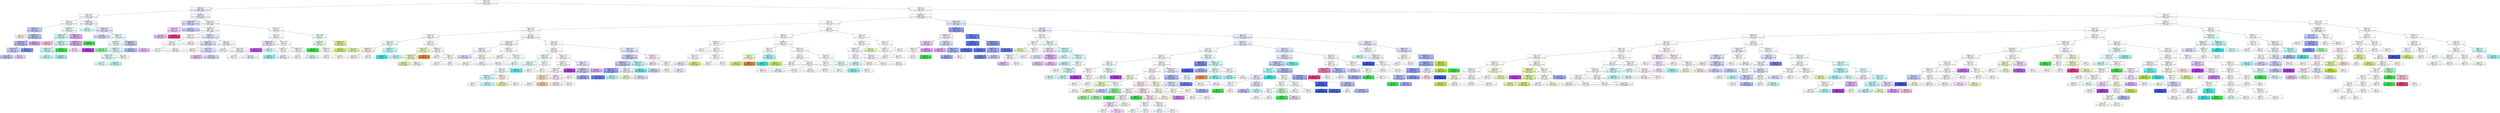 digraph Tree {
node [shape=box, style="filled", color="black"] ;
0 [label="sdComm <= 0.02\ngini = 0.844\nsamples = 33378\nvalue = [5864, 4338, 1413, 5146, 5628, 5097, 5892]\nclass = rkuad", fillcolor="#ffffff"] ;
1 [label="nbproc <= 4.5\ngini = 0.837\nsamples = 6500\nvalue = [896, 636, 348, 1084, 1560, 1030, 946]\nclass = cluHPS", fillcolor="#eef0fd"] ;
0 -> 1 [labeldistance=2.5, labelangle=45, headlabel="True"] ;
2 [label="sdComp <= 0.065\ngini = 0.817\nsamples = 1908\nvalue = [198, 120, 120, 470, 492, 310, 198]\nclass = cluHPS", fillcolor="#fcfcff"] ;
1 -> 2 ;
3 [label="sdComp <= 0.02\ngini = 0.813\nsamples = 608\nvalue = [84, 24, 22, 160, 96, 138, 84]\nclass = rkd", fillcolor="#f6fefe"] ;
2 -> 3 ;
4 [label="graphDepth <= 3.5\ngini = 0.765\nsamples = 174\nvalue = [16, 24, 16, 8, 72, 24, 14]\nclass = cluHPS", fillcolor="#c0c9f7"] ;
3 -> 4 ;
5 [label="gini = 0.711\nsamples = 22\nvalue = [8, 0, 2, 0, 0, 6, 6]\nclass = rku", fillcolor="#fcefe6"] ;
4 -> 5 ;
6 [label="graphDepth <= 25.5\ngini = 0.72\nsamples = 152\nvalue = [8, 24, 14, 8, 72, 18, 8]\nclass = cluHPS", fillcolor="#b5c0f5"] ;
4 -> 6 ;
7 [label="graphSize <= 40.0\ngini = 0.686\nsamples = 140\nvalue = [8, 24, 10, 8, 72, 10, 8]\nclass = cluHPS", fillcolor="#adb9f4"] ;
6 -> 7 ;
8 [label="graphSize <= 22.5\ngini = 0.721\nsamples = 106\nvalue = [4, 24, 8, 8, 48, 10, 4]\nclass = cluHPS", fillcolor="#c5cef7"] ;
7 -> 8 ;
9 [label="gini = 0.659\nsamples = 94\nvalue = [4, 24, 6, 8, 48, 4, 0]\nclass = cluHPS", fillcolor="#bbc5f6"] ;
8 -> 9 ;
10 [label="gini = 0.611\nsamples = 12\nvalue = [0, 0, 2, 0, 0, 6, 4]\nclass = rkusd", fillcolor="#eccef8"] ;
8 -> 10 ;
11 [label="gini = 0.471\nsamples = 34\nvalue = [4, 0, 2, 0, 24, 0, 4]\nclass = cluHPS", fillcolor="#7b8eee"] ;
7 -> 11 ;
12 [label="gini = 0.444\nsamples = 12\nvalue = [0, 0, 4, 0, 0, 8, 0]\nclass = rkusd", fillcolor="#d89cf2"] ;
6 -> 12 ;
13 [label="graphDepth <= 9.0\ngini = 0.755\nsamples = 434\nvalue = [68, 0, 6, 152, 24, 114, 70]\nclass = rkd", fillcolor="#e7fcfc"] ;
3 -> 13 ;
14 [label="graphDepth <= 3.5\ngini = 0.713\nsamples = 360\nvalue = [68, 0, 2, 152, 0, 68, 70]\nclass = rkd", fillcolor="#c7f8f7"] ;
13 -> 14 ;
15 [label="gini = 0.48\nsamples = 10\nvalue = [4, 0, 0, 0, 0, 0, 6]\nclass = rkuad", fillcolor="#f6bdd7"] ;
14 -> 15 ;
16 [label="graphSize <= 40.0\ngini = 0.707\nsamples = 350\nvalue = [64, 0, 2, 152, 0, 68, 64]\nclass = rkd", fillcolor="#c4f7f6"] ;
14 -> 16 ;
17 [label="graphSize <= 22.5\ngini = 0.703\nsamples = 348\nvalue = [64, 0, 0, 152, 0, 68, 64]\nclass = rkd", fillcolor="#c4f7f6"] ;
16 -> 17 ;
18 [label="gini = 0.707\nsamples = 336\nvalue = [64, 0, 0, 144, 0, 64, 64]\nclass = rkd", fillcolor="#c5f7f6"] ;
17 -> 18 ;
19 [label="gini = 0.444\nsamples = 12\nvalue = [0, 0, 0, 8, 0, 4, 0]\nclass = rkd", fillcolor="#9cf2f0"] ;
17 -> 19 ;
20 [label="gini = 0.0\nsamples = 2\nvalue = [0, 0, 2, 0, 0, 0, 0]\nclass = BIL", fillcolor="#39e54d"] ;
16 -> 20 ;
21 [label="graphDepth <= 25.5\ngini = 0.505\nsamples = 74\nvalue = [0, 0, 4, 0, 24, 46, 0]\nclass = rkusd", fillcolor="#dda8f4"] ;
13 -> 21 ;
22 [label="graphSize <= 40.0\ngini = 0.451\nsamples = 70\nvalue = [0, 0, 0, 0, 24, 46, 0]\nclass = rkusd", fillcolor="#daa0f3"] ;
21 -> 22 ;
23 [label="gini = 0.497\nsamples = 52\nvalue = [0, 0, 0, 0, 24, 28, 0]\nclass = rkusd", fillcolor="#f4e3fb"] ;
22 -> 23 ;
24 [label="gini = 0.0\nsamples = 18\nvalue = [0, 0, 0, 0, 0, 18, 0]\nclass = rkusd", fillcolor="#b139e5"] ;
22 -> 24 ;
25 [label="gini = 0.0\nsamples = 4\nvalue = [0, 0, 4, 0, 0, 0, 0]\nclass = BIL", fillcolor="#39e54d"] ;
21 -> 25 ;
26 [label="graphDepth <= 3.5\ngini = 0.806\nsamples = 1300\nvalue = [114, 96, 98, 310, 396, 172, 114]\nclass = cluHPS", fillcolor="#eef0fd"] ;
2 -> 26 ;
27 [label="gini = 0.708\nsamples = 326\nvalue = [18, 0, 20, 140, 96, 34, 18]\nclass = rkd", fillcolor="#d9faf9"] ;
26 -> 27 ;
28 [label="graphSize <= 22.5\ngini = 0.819\nsamples = 974\nvalue = [96, 96, 78, 170, 300, 138, 96]\nclass = cluHPS", fillcolor="#dfe4fb"] ;
26 -> 28 ;
29 [label="gini = 0.802\nsamples = 696\nvalue = [84, 72, 24, 84, 240, 104, 88]\nclass = cluHPS", fillcolor="#d2d8f9"] ;
28 -> 29 ;
30 [label="graphSize <= 75.0\ngini = 0.795\nsamples = 278\nvalue = [12, 24, 54, 86, 60, 34, 8]\nclass = rkd", fillcolor="#e7fcfc"] ;
28 -> 30 ;
31 [label="graphDepth <= 6.5\ngini = 0.801\nsamples = 208\nvalue = [12, 24, 46, 66, 24, 28, 8]\nclass = rkd", fillcolor="#e7fcfb"] ;
30 -> 31 ;
32 [label="gini = 0.426\nsamples = 26\nvalue = [0, 0, 18, 8, 0, 0, 0]\nclass = BIL", fillcolor="#91f19c"] ;
31 -> 32 ;
33 [label="graphDepth <= 13.5\ngini = 0.81\nsamples = 182\nvalue = [12, 24, 28, 58, 24, 28, 8]\nclass = rkd", fillcolor="#d8faf9"] ;
31 -> 33 ;
34 [label="graphSize <= 40.0\ngini = 0.772\nsamples = 138\nvalue = [0, 24, 22, 48, 24, 20, 0]\nclass = rkd", fillcolor="#d5faf9"] ;
33 -> 34 ;
35 [label="gini = 0.78\nsamples = 116\nvalue = [0, 24, 16, 36, 24, 16, 0]\nclass = rkd", fillcolor="#e5fcfb"] ;
34 -> 35 ;
36 [label="gini = 0.595\nsamples = 22\nvalue = [0, 0, 6, 12, 0, 4, 0]\nclass = rkd", fillcolor="#b5f5f4"] ;
34 -> 36 ;
37 [label="gini = 0.789\nsamples = 44\nvalue = [12, 0, 6, 10, 0, 8, 8]\nclass = rku", fillcolor="#fdf8f3"] ;
33 -> 37 ;
38 [label="graphDepth <= 25.5\ngini = 0.633\nsamples = 70\nvalue = [0, 0, 8, 20, 36, 6, 0]\nclass = cluHPS", fillcolor="#c0c9f7"] ;
30 -> 38 ;
39 [label="gini = 0.524\nsamples = 60\nvalue = [0, 0, 4, 20, 36, 0, 0]\nclass = cluHPS", fillcolor="#b0bbf5"] ;
38 -> 39 ;
40 [label="gini = 0.48\nsamples = 10\nvalue = [0, 0, 4, 0, 0, 6, 0]\nclass = rkusd", fillcolor="#e5bdf6"] ;
38 -> 40 ;
41 [label="graphDepth <= 3.5\ngini = 0.839\nsamples = 4592\nvalue = [698, 516, 228, 614, 1068, 720, 748]\nclass = cluHPS", fillcolor="#eff1fd"] ;
1 -> 41 ;
42 [label="sdComp <= 0.065\ngini = 0.797\nsamples = 1232\nvalue = [162, 96, 40, 148, 432, 190, 164]\nclass = cluHPS", fillcolor="#d1d8f9"] ;
41 -> 42 ;
43 [label="sdComp <= 0.02\ngini = 0.642\nsamples = 100\nvalue = [26, 0, 0, 0, 0, 46, 28]\nclass = rkusd", fillcolor="#eccef8"] ;
42 -> 43 ;
44 [label="gini = 0.606\nsamples = 88\nvalue = [26, 0, 0, 0, 0, 46, 16]\nclass = rkusd", fillcolor="#e6bff7"] ;
43 -> 44 ;
45 [label="gini = 0.0\nsamples = 12\nvalue = [0, 0, 0, 0, 0, 0, 12]\nclass = rkuad", fillcolor="#e53986"] ;
43 -> 45 ;
46 [label="gini = 0.784\nsamples = 1132\nvalue = [136, 96, 40, 148, 432, 144, 136]\nclass = cluHPS", fillcolor="#c6cef7"] ;
42 -> 46 ;
47 [label="graphSize <= 40.0\ngini = 0.846\nsamples = 3360\nvalue = [536, 420, 188, 466, 636, 530, 584]\nclass = cluHPS", fillcolor="#fbfcff"] ;
41 -> 47 ;
48 [label="graphSize <= 22.5\ngini = 0.841\nsamples = 2974\nvalue = [472, 396, 124, 388, 612, 458, 524]\nclass = cluHPS", fillcolor="#f8f9fe"] ;
47 -> 48 ;
49 [label="sdComp <= 0.065\ngini = 0.839\nsamples = 1776\nvalue = [332, 228, 68, 212, 288, 288, 360]\nclass = rkuad", fillcolor="#fefbfd"] ;
48 -> 49 ;
50 [label="sdComp <= 0.02\ngini = 0.84\nsamples = 1016\nvalue = [148, 168, 32, 188, 192, 128, 160]\nclass = cluHPS", fillcolor="#fefeff"] ;
49 -> 50 ;
51 [label="gini = 0.781\nsamples = 128\nvalue = [36, 24, 4, 12, 0, 16, 36]\nclass = rku", fillcolor="#ffffff"] ;
50 -> 51 ;
52 [label="gini = 0.835\nsamples = 888\nvalue = [112, 144, 28, 176, 192, 112, 124]\nclass = cluHPS", fillcolor="#fbfbfe"] ;
50 -> 52 ;
53 [label="gini = 0.802\nsamples = 760\nvalue = [184, 60, 36, 24, 96, 160, 200]\nclass = rkuad", fillcolor="#fefafc"] ;
49 -> 53 ;
54 [label="graphDepth <= 7.5\ngini = 0.831\nsamples = 1198\nvalue = [140, 168, 56, 176, 324, 170, 164]\nclass = cluHPS", fillcolor="#e2e7fb"] ;
48 -> 54 ;
55 [label="sdComp <= 0.02\ngini = 0.774\nsamples = 350\nvalue = [30, 12, 18, 72, 132, 40, 46]\nclass = cluHPS", fillcolor="#d4dbf9"] ;
54 -> 55 ;
56 [label="gini = 0.756\nsamples = 80\nvalue = [10, 12, 0, 0, 24, 8, 26]\nclass = rkuad", fillcolor="#fef8fb"] ;
55 -> 56 ;
57 [label="sdComp <= 0.065\ngini = 0.739\nsamples = 270\nvalue = [20, 0, 18, 72, 108, 32, 20]\nclass = cluHPS", fillcolor="#dbe0fa"] ;
55 -> 57 ;
58 [label="gini = 0.48\nsamples = 20\nvalue = [0, 0, 0, 8, 0, 12, 0]\nclass = rkusd", fillcolor="#e5bdf6"] ;
57 -> 58 ;
59 [label="gini = 0.723\nsamples = 250\nvalue = [20, 0, 18, 64, 108, 20, 20]\nclass = cluHPS", fillcolor="#d0d7f9"] ;
57 -> 59 ;
60 [label="sdComp <= 0.02\ngini = 0.838\nsamples = 848\nvalue = [110, 156, 38, 104, 192, 130, 118]\nclass = cluHPS", fillcolor="#f5f6fe"] ;
54 -> 60 ;
61 [label="gini = 0.658\nsamples = 60\nvalue = [0, 24, 4, 0, 24, 8, 0]\nclass = random", fillcolor="#ffffff"] ;
60 -> 61 ;
62 [label="sdComp <= 0.065\ngini = 0.841\nsamples = 788\nvalue = [110, 132, 34, 104, 168, 122, 118]\nclass = cluHPS", fillcolor="#f4f6fe"] ;
60 -> 62 ;
63 [label="gini = 0.814\nsamples = 148\nvalue = [36, 24, 4, 8, 24, 16, 36]\nclass = rku", fillcolor="#ffffff"] ;
62 -> 63 ;
64 [label="gini = 0.839\nsamples = 640\nvalue = [74, 108, 30, 96, 144, 106, 82]\nclass = cluHPS", fillcolor="#f2f4fd"] ;
62 -> 64 ;
65 [label="graphSize <= 75.0\ngini = 0.837\nsamples = 386\nvalue = [64, 24, 64, 78, 24, 72, 60]\nclass = rkd", fillcolor="#fbfffe"] ;
47 -> 65 ;
66 [label="sdComp <= 0.02\ngini = 0.821\nsamples = 274\nvalue = [52, 0, 34, 60, 24, 52, 52]\nclass = rkd", fillcolor="#f8fefe"] ;
65 -> 66 ;
67 [label="graphDepth <= 12.5\ngini = 0.749\nsamples = 68\nvalue = [8, 0, 10, 16, 0, 26, 8]\nclass = rkusd", fillcolor="#f0d9fa"] ;
66 -> 67 ;
68 [label="gini = 0.18\nsamples = 20\nvalue = [0, 0, 2, 0, 0, 18, 0]\nclass = rkusd", fillcolor="#ba4fe8"] ;
67 -> 68 ;
69 [label="gini = 0.778\nsamples = 48\nvalue = [8, 0, 8, 16, 0, 8, 8]\nclass = rkd", fillcolor="#d7faf9"] ;
67 -> 69 ;
70 [label="sdComp <= 0.065\ngini = 0.82\nsamples = 206\nvalue = [44, 0, 24, 44, 24, 26, 44]\nclass = rku", fillcolor="#ffffff"] ;
66 -> 70 ;
71 [label="graphDepth <= 12.5\ngini = 0.781\nsamples = 96\nvalue = [24, 0, 4, 16, 24, 4, 24]\nclass = rku", fillcolor="#ffffff"] ;
70 -> 71 ;
72 [label="gini = 0.5\nsamples = 24\nvalue = [4, 0, 0, 16, 0, 0, 4]\nclass = rkd", fillcolor="#88efee"] ;
71 -> 72 ;
73 [label="gini = 0.728\nsamples = 72\nvalue = [20, 0, 4, 0, 24, 4, 20]\nclass = cluHPS", fillcolor="#f0f2fd"] ;
71 -> 73 ;
74 [label="graphDepth <= 12.5\ngini = 0.796\nsamples = 110\nvalue = [20, 0, 20, 28, 0, 22, 20]\nclass = rkd", fillcolor="#f2fdfd"] ;
70 -> 74 ;
75 [label="gini = 0.792\nsamples = 58\nvalue = [14, 0, 10, 8, 0, 12, 14]\nclass = rku", fillcolor="#ffffff"] ;
74 -> 75 ;
76 [label="gini = 0.751\nsamples = 52\nvalue = [6, 0, 10, 20, 0, 10, 6]\nclass = rkd", fillcolor="#d0f9f8"] ;
74 -> 76 ;
77 [label="sdComp <= 0.065\ngini = 0.808\nsamples = 112\nvalue = [12, 24, 30, 18, 0, 20, 8]\nclass = BIL", fillcolor="#f1fdf3"] ;
65 -> 77 ;
78 [label="sdComp <= 0.02\ngini = 0.76\nsamples = 74\nvalue = [8, 0, 26, 16, 0, 16, 8]\nclass = BIL", fillcolor="#ddfbe0"] ;
77 -> 78 ;
79 [label="gini = 0.0\nsamples = 12\nvalue = [0, 0, 12, 0, 0, 0, 0]\nclass = BIL", fillcolor="#39e54d"] ;
78 -> 79 ;
80 [label="graphDepth <= 25.5\ngini = 0.783\nsamples = 62\nvalue = [8, 0, 14, 16, 0, 16, 8]\nclass = rkd", fillcolor="#ffffff"] ;
78 -> 80 ;
81 [label="gini = 0.653\nsamples = 42\nvalue = [0, 0, 10, 16, 0, 16, 0]\nclass = rkd", fillcolor="#ffffff"] ;
80 -> 81 ;
82 [label="gini = 0.64\nsamples = 20\nvalue = [8, 0, 4, 0, 0, 0, 8]\nclass = rku", fillcolor="#ffffff"] ;
80 -> 82 ;
83 [label="graphDepth <= 25.5\ngini = 0.565\nsamples = 38\nvalue = [4, 24, 4, 2, 0, 4, 0]\nclass = random", fillcolor="#d5f08b"] ;
77 -> 83 ;
84 [label="gini = 0.406\nsamples = 16\nvalue = [0, 12, 2, 2, 0, 0, 0]\nclass = random", fillcolor="#ccec72"] ;
83 -> 84 ;
85 [label="gini = 0.628\nsamples = 22\nvalue = [4, 12, 2, 0, 0, 4, 0]\nclass = random", fillcolor="#dff3a7"] ;
83 -> 85 ;
86 [label="nbproc <= 4.5\ngini = 0.843\nsamples = 26878\nvalue = [4968, 3702, 1065, 4062, 4068, 4067, 4946]\nclass = rku", fillcolor="#ffffff"] ;
0 -> 86 [labeldistance=2.5, labelangle=-45, headlabel="False"] ;
87 [label="graphDepth <= 6.5\ngini = 0.841\nsamples = 10678\nvalue = [1784, 1404, 407, 1690, 2184, 1477, 1732]\nclass = cluHPS", fillcolor="#f6f7fe"] ;
86 -> 87 ;
88 [label="CCR <= 5.5\ngini = 0.84\nsamples = 6708\nvalue = [1258, 936, 191, 1046, 1032, 1037, 1208]\nclass = rku", fillcolor="#fffefd"] ;
87 -> 88 ;
89 [label="sdComp <= 0.065\ngini = 0.839\nsamples = 4054\nvalue = [668, 516, 121, 772, 768, 573, 636]\nclass = rkd", fillcolor="#ffffff"] ;
88 -> 89 ;
90 [label="sdComm <= 0.065\ngini = 0.784\nsamples = 548\nvalue = [144, 36, 16, 134, 0, 90, 128]\nclass = rku", fillcolor="#fefcfa"] ;
89 -> 90 ;
91 [label="sdComp <= 0.02\ngini = 0.762\nsamples = 410\nvalue = [100, 12, 12, 134, 0, 66, 86]\nclass = rkd", fillcolor="#e9fcfc"] ;
90 -> 91 ;
92 [label="graphDepth <= 3.5\ngini = 0.762\nsamples = 138\nvalue = [48, 12, 2, 16, 0, 26, 34]\nclass = rku", fillcolor="#fceee4"] ;
91 -> 92 ;
93 [label="gini = 0.66\nsamples = 36\nvalue = [14, 12, 0, 0, 0, 10, 0]\nclass = rku", fillcolor="#fdf4ee"] ;
92 -> 93 ;
94 [label="gini = 0.728\nsamples = 102\nvalue = [34, 0, 2, 16, 0, 16, 34]\nclass = rku", fillcolor="#ffffff"] ;
92 -> 94 ;
95 [label="graphDepth <= 3.5\ngini = 0.716\nsamples = 272\nvalue = [52, 0, 10, 118, 0, 40, 52]\nclass = rkd", fillcolor="#c4f7f6"] ;
91 -> 95 ;
96 [label="gini = 0.0\nsamples = 2\nvalue = [0, 0, 0, 2, 0, 0, 0]\nclass = rkd", fillcolor="#39e5e2"] ;
95 -> 96 ;
97 [label="gini = 0.718\nsamples = 270\nvalue = [52, 0, 10, 116, 0, 40, 52]\nclass = rkd", fillcolor="#c5f7f6"] ;
95 -> 97 ;
98 [label="sdComp <= 0.02\ngini = 0.744\nsamples = 138\nvalue = [44, 24, 4, 0, 0, 24, 42]\nclass = rku", fillcolor="#fefcfb"] ;
90 -> 98 ;
99 [label="graphSize <= 22.5\ngini = 0.697\nsamples = 54\nvalue = [10, 24, 0, 0, 0, 8, 12]\nclass = random", fillcolor="#eaf8c6"] ;
98 -> 99 ;
100 [label="graphDepth <= 3.5\ngini = 0.686\nsamples = 52\nvalue = [8, 24, 0, 0, 0, 8, 12]\nclass = random", fillcolor="#e9f7c4"] ;
99 -> 100 ;
101 [label="gini = 0.56\nsamples = 20\nvalue = [4, 12, 0, 0, 0, 0, 4]\nclass = random", fillcolor="#dbf29c"] ;
100 -> 101 ;
102 [label="gini = 0.719\nsamples = 32\nvalue = [4, 12, 0, 0, 0, 8, 8]\nclass = random", fillcolor="#f3fbde"] ;
100 -> 102 ;
103 [label="gini = 0.0\nsamples = 2\nvalue = [2, 0, 0, 0, 0, 0, 0]\nclass = rku", fillcolor="#e58139"] ;
99 -> 103 ;
104 [label="graphDepth <= 3.5\ngini = 0.67\nsamples = 84\nvalue = [34, 0, 4, 0, 0, 16, 30]\nclass = rku", fillcolor="#fdf6f0"] ;
98 -> 104 ;
105 [label="gini = 0.64\nsamples = 20\nvalue = [8, 0, 0, 0, 0, 8, 4]\nclass = rku", fillcolor="#ffffff"] ;
104 -> 105 ;
106 [label="graphSize <= 22.5\ngini = 0.65\nsamples = 64\nvalue = [26, 0, 4, 0, 0, 8, 26]\nclass = rku", fillcolor="#ffffff"] ;
104 -> 106 ;
107 [label="gini = 0.658\nsamples = 60\nvalue = [24, 0, 4, 0, 0, 8, 24]\nclass = rku", fillcolor="#ffffff"] ;
106 -> 107 ;
108 [label="gini = 0.5\nsamples = 4\nvalue = [2, 0, 0, 0, 0, 0, 2]\nclass = rku", fillcolor="#ffffff"] ;
106 -> 108 ;
109 [label="CCR <= 0.55\ngini = 0.837\nsamples = 3506\nvalue = [524, 480, 105, 638, 768, 483, 508]\nclass = cluHPS", fillcolor="#f6f7fe"] ;
89 -> 109 ;
110 [label="sdComm <= 0.065\ngini = 0.828\nsamples = 2106\nvalue = [264, 372, 52, 402, 516, 254, 246]\nclass = cluHPS", fillcolor="#f2f4fd"] ;
109 -> 110 ;
111 [label="graphDepth <= 3.5\ngini = 0.828\nsamples = 1142\nvalue = [162, 240, 34, 154, 276, 114, 162]\nclass = cluHPS", fillcolor="#f7f8fe"] ;
110 -> 111 ;
112 [label="gini = 0.73\nsamples = 202\nvalue = [14, 24, 4, 54, 84, 8, 14]\nclass = cluHPS", fillcolor="#d7ddfa"] ;
111 -> 112 ;
113 [label="graphSize <= 22.5\ngini = 0.831\nsamples = 940\nvalue = [148, 216, 30, 100, 192, 106, 148]\nclass = random", fillcolor="#fdfef9"] ;
111 -> 113 ;
114 [label="gini = 0.826\nsamples = 892\nvalue = [136, 216, 24, 96, 192, 92, 136]\nclass = random", fillcolor="#fdfef8"] ;
113 -> 114 ;
115 [label="gini = 0.767\nsamples = 48\nvalue = [12, 0, 6, 4, 0, 14, 12]\nclass = rkusd", fillcolor="#fbf4fe"] ;
113 -> 115 ;
116 [label="graphDepth <= 3.5\ngini = 0.813\nsamples = 964\nvalue = [102, 132, 18, 248, 240, 140, 84]\nclass = rkd", fillcolor="#fdffff"] ;
110 -> 116 ;
117 [label="gini = 0.799\nsamples = 206\nvalue = [12, 60, 6, 32, 48, 36, 12]\nclass = random", fillcolor="#fafdf0"] ;
116 -> 117 ;
118 [label="graphSize <= 22.5\ngini = 0.803\nsamples = 758\nvalue = [90, 72, 12, 216, 192, 104, 72]\nclass = rkd", fillcolor="#f7fefe"] ;
116 -> 118 ;
119 [label="gini = 0.807\nsamples = 678\nvalue = [72, 72, 10, 188, 168, 104, 64]\nclass = rkd", fillcolor="#f7fefe"] ;
118 -> 119 ;
120 [label="gini = 0.726\nsamples = 80\nvalue = [18, 0, 2, 28, 24, 0, 8]\nclass = rkd", fillcolor="#f1fdfd"] ;
118 -> 120 ;
121 [label="sdComp <= 0.65\ngini = 0.836\nsamples = 1400\nvalue = [260, 108, 53, 236, 252, 229, 262]\nclass = rkuad", fillcolor="#ffffff"] ;
109 -> 121 ;
122 [label="sdComp <= 0.2\ngini = 0.804\nsamples = 652\nvalue = [158, 36, 32, 136, 24, 106, 160]\nclass = rkuad", fillcolor="#fffeff"] ;
121 -> 122 ;
123 [label="graphSize <= 22.5\ngini = 0.782\nsamples = 390\nvalue = [90, 36, 18, 120, 0, 40, 86]\nclass = rkd", fillcolor="#ebfcfc"] ;
122 -> 123 ;
124 [label="sdComm <= 0.65\ngini = 0.782\nsamples = 362\nvalue = [76, 36, 18, 120, 0, 40, 72]\nclass = rkd", fillcolor="#e1fbfb"] ;
123 -> 124 ;
125 [label="sdComm <= 0.2\ngini = 0.796\nsamples = 334\nvalue = [74, 36, 18, 96, 0, 40, 70]\nclass = rkd", fillcolor="#eefdfd"] ;
124 -> 125 ;
126 [label="graphDepth <= 3.5\ngini = 0.754\nsamples = 244\nvalue = [44, 12, 12, 96, 0, 36, 44]\nclass = rkd", fillcolor="#ccf8f7"] ;
125 -> 126 ;
127 [label="gini = 0.5\nsamples = 16\nvalue = [8, 0, 0, 0, 0, 0, 8]\nclass = rku", fillcolor="#ffffff"] ;
126 -> 127 ;
128 [label="gini = 0.742\nsamples = 228\nvalue = [36, 12, 12, 96, 0, 36, 36]\nclass = rkd", fillcolor="#c1f7f6"] ;
126 -> 128 ;
129 [label="graphDepth <= 3.5\ngini = 0.728\nsamples = 90\nvalue = [30, 24, 6, 0, 0, 4, 26]\nclass = rku", fillcolor="#fdf7f3"] ;
125 -> 129 ;
130 [label="gini = 0.628\nsamples = 22\nvalue = [4, 12, 2, 0, 0, 4, 0]\nclass = random", fillcolor="#dff3a7"] ;
129 -> 130 ;
131 [label="gini = 0.673\nsamples = 68\nvalue = [26, 12, 4, 0, 0, 0, 26]\nclass = rku", fillcolor="#ffffff"] ;
129 -> 131 ;
132 [label="gini = 0.255\nsamples = 28\nvalue = [2, 0, 0, 24, 0, 0, 2]\nclass = rkd", fillcolor="#57e9e6"] ;
124 -> 132 ;
133 [label="sdComm <= 0.55\ngini = 0.5\nsamples = 28\nvalue = [14, 0, 0, 0, 0, 0, 14]\nclass = rku", fillcolor="#ffffff"] ;
123 -> 133 ;
134 [label="gini = 0.5\nsamples = 16\nvalue = [8, 0, 0, 0, 0, 0, 8]\nclass = rku", fillcolor="#ffffff"] ;
133 -> 134 ;
135 [label="gini = 0.5\nsamples = 12\nvalue = [6, 0, 0, 0, 0, 0, 6]\nclass = rku", fillcolor="#ffffff"] ;
133 -> 135 ;
136 [label="sdComm <= 0.65\ngini = 0.774\nsamples = 262\nvalue = [68, 0, 14, 16, 24, 66, 74]\nclass = rkuad", fillcolor="#fef9fb"] ;
122 -> 136 ;
137 [label="graphSize <= 22.5\ngini = 0.712\nsamples = 192\nvalue = [60, 0, 12, 4, 0, 50, 66]\nclass = rkuad", fillcolor="#fef6fa"] ;
136 -> 137 ;
138 [label="graphDepth <= 3.5\ngini = 0.709\nsamples = 186\nvalue = [60, 0, 12, 4, 0, 44, 66]\nclass = rkuad", fillcolor="#fef6f9"] ;
137 -> 138 ;
139 [label="sdComm <= 0.2\ngini = 0.691\nsamples = 18\nvalue = [8, 0, 0, 4, 0, 4, 2]\nclass = rku", fillcolor="#f8dbc6"] ;
138 -> 139 ;
140 [label="gini = 0.722\nsamples = 12\nvalue = [4, 0, 0, 4, 0, 2, 2]\nclass = rku", fillcolor="#ffffff"] ;
139 -> 140 ;
141 [label="gini = 0.444\nsamples = 6\nvalue = [4, 0, 0, 0, 0, 2, 0]\nclass = rku", fillcolor="#f2c09c"] ;
139 -> 141 ;
142 [label="sdComm <= 0.2\ngini = 0.697\nsamples = 168\nvalue = [52, 0, 12, 0, 0, 40, 64]\nclass = rkuad", fillcolor="#fcebf2"] ;
138 -> 142 ;
143 [label="gini = 0.689\nsamples = 156\nvalue = [48, 0, 8, 0, 0, 40, 60]\nclass = rkuad", fillcolor="#fce9f2"] ;
142 -> 143 ;
144 [label="gini = 0.667\nsamples = 12\nvalue = [4, 0, 4, 0, 0, 0, 4]\nclass = rku", fillcolor="#ffffff"] ;
142 -> 144 ;
145 [label="gini = 0.0\nsamples = 6\nvalue = [0, 0, 0, 0, 0, 6, 0]\nclass = rkusd", fillcolor="#b139e5"] ;
137 -> 145 ;
146 [label="graphSize <= 22.5\ngini = 0.774\nsamples = 70\nvalue = [8, 0, 2, 12, 24, 16, 8]\nclass = cluHPS", fillcolor="#e2e6fb"] ;
136 -> 146 ;
147 [label="graphDepth <= 3.5\ngini = 0.667\nsamples = 48\nvalue = [4, 0, 0, 12, 24, 4, 4]\nclass = cluHPS", fillcolor="#bdc7f6"] ;
146 -> 147 ;
148 [label="gini = 0.667\nsamples = 12\nvalue = [4, 0, 0, 0, 0, 4, 4]\nclass = rku", fillcolor="#ffffff"] ;
147 -> 148 ;
149 [label="gini = 0.444\nsamples = 36\nvalue = [0, 0, 0, 12, 24, 0, 0]\nclass = cluHPS", fillcolor="#9caaf2"] ;
147 -> 149 ;
150 [label="gini = 0.628\nsamples = 22\nvalue = [4, 0, 2, 0, 0, 12, 4]\nclass = rkusd", fillcolor="#dca7f3"] ;
146 -> 150 ;
151 [label="sdComm <= 0.65\ngini = 0.815\nsamples = 748\nvalue = [102, 72, 21, 100, 228, 123, 102]\nclass = cluHPS", fillcolor="#dee3fb"] ;
121 -> 151 ;
152 [label="graphSize <= 22.5\ngini = 0.774\nsamples = 515\nvalue = [66, 36, 15, 60, 204, 68, 66]\nclass = cluHPS", fillcolor="#c3ccf7"] ;
151 -> 152 ;
153 [label="graphDepth <= 3.5\ngini = 0.747\nsamples = 445\nvalue = [62, 36, 9, 24, 192, 64, 58]\nclass = cluHPS", fillcolor="#bcc6f6"] ;
152 -> 153 ;
154 [label="sdComm <= 0.2\ngini = 0.599\nsamples = 199\nvalue = [18, 0, 5, 24, 120, 12, 20]\nclass = cluHPS", fillcolor="#92a2f1"] ;
153 -> 154 ;
155 [label="gini = 0.371\nsamples = 153\nvalue = [10, 0, 3, 0, 120, 8, 12]\nclass = cluHPS", fillcolor="#677eeb"] ;
154 -> 155 ;
156 [label="gini = 0.658\nsamples = 46\nvalue = [8, 0, 2, 24, 0, 4, 8]\nclass = rkd", fillcolor="#acf4f3"] ;
154 -> 156 ;
157 [label="sdComm <= 0.2\ngini = 0.792\nsamples = 246\nvalue = [44, 36, 4, 0, 72, 52, 38]\nclass = cluHPS", fillcolor="#ebeefc"] ;
153 -> 157 ;
158 [label="gini = 0.704\nsamples = 56\nvalue = [12, 24, 0, 0, 0, 8, 12]\nclass = random", fillcolor="#ebf8c9"] ;
157 -> 158 ;
159 [label="gini = 0.751\nsamples = 190\nvalue = [32, 12, 4, 0, 72, 44, 26]\nclass = cluHPS", fillcolor="#d9dffa"] ;
157 -> 159 ;
160 [label="sdComm <= 0.2\ngini = 0.679\nsamples = 70\nvalue = [4, 0, 6, 36, 12, 4, 8]\nclass = rkd", fillcolor="#adf4f3"] ;
152 -> 160 ;
161 [label="gini = 0.277\nsamples = 38\nvalue = [0, 0, 2, 32, 0, 0, 4]\nclass = rkd", fillcolor="#5ceae7"] ;
160 -> 161 ;
162 [label="gini = 0.781\nsamples = 32\nvalue = [4, 0, 4, 4, 12, 4, 4]\nclass = cluHPS", fillcolor="#c6cff8"] ;
160 -> 162 ;
163 [label="graphDepth <= 3.5\ngini = 0.832\nsamples = 233\nvalue = [36, 36, 6, 40, 24, 55, 36]\nclass = rkusd", fillcolor="#f9f0fd"] ;
151 -> 163 ;
164 [label="gini = 0.832\nsamples = 208\nvalue = [28, 36, 6, 36, 24, 50, 28]\nclass = rkusd", fillcolor="#f9effd"] ;
163 -> 164 ;
165 [label="graphSize <= 22.5\ngini = 0.73\nsamples = 25\nvalue = [8, 0, 0, 4, 0, 5, 8]\nclass = rku", fillcolor="#ffffff"] ;
163 -> 165 ;
166 [label="gini = 0.667\nsamples = 12\nvalue = [4, 0, 0, 4, 0, 0, 4]\nclass = rku", fillcolor="#ffffff"] ;
165 -> 166 ;
167 [label="gini = 0.663\nsamples = 13\nvalue = [4, 0, 0, 0, 0, 5, 4]\nclass = rkusd", fillcolor="#f6e9fc"] ;
165 -> 167 ;
168 [label="sdComm <= 6.5\ngini = 0.827\nsamples = 2654\nvalue = [590, 420, 70, 274, 264, 464, 572]\nclass = rku", fillcolor="#fffefd"] ;
88 -> 168 ;
169 [label="sdComp <= 2.0\ngini = 0.837\nsamples = 1880\nvalue = [372, 324, 54, 250, 216, 304, 360]\nclass = rku", fillcolor="#fffefd"] ;
168 -> 169 ;
170 [label="graphDepth <= 3.5\ngini = 0.759\nsamples = 270\nvalue = [76, 60, 10, 0, 0, 48, 76]\nclass = rku", fillcolor="#ffffff"] ;
169 -> 170 ;
171 [label="gini = 0.5\nsamples = 32\nvalue = [16, 0, 0, 0, 0, 0, 16]\nclass = rku", fillcolor="#ffffff"] ;
170 -> 171 ;
172 [label="sdComm <= 2.0\ngini = 0.767\nsamples = 238\nvalue = [60, 60, 10, 0, 0, 48, 60]\nclass = rku", fillcolor="#ffffff"] ;
170 -> 172 ;
173 [label="graphSize <= 22.5\ngini = 0.773\nsamples = 130\nvalue = [24, 36, 10, 0, 0, 36, 24]\nclass = random", fillcolor="#ffffff"] ;
172 -> 173 ;
174 [label="gini = 0.765\nsamples = 114\nvalue = [24, 24, 6, 0, 0, 36, 24]\nclass = rkusd", fillcolor="#f5e5fc"] ;
173 -> 174 ;
175 [label="gini = 0.375\nsamples = 16\nvalue = [0, 12, 4, 0, 0, 0, 0]\nclass = random", fillcolor="#cfee7b"] ;
173 -> 175 ;
176 [label="graphSize <= 22.5\ngini = 0.716\nsamples = 108\nvalue = [36, 24, 0, 0, 0, 12, 36]\nclass = rku", fillcolor="#ffffff"] ;
172 -> 176 ;
177 [label="gini = 0.667\nsamples = 72\nvalue = [24, 24, 0, 0, 0, 0, 24]\nclass = rku", fillcolor="#ffffff"] ;
176 -> 177 ;
178 [label="gini = 0.667\nsamples = 36\nvalue = [12, 0, 0, 0, 0, 12, 12]\nclass = rku", fillcolor="#ffffff"] ;
176 -> 178 ;
179 [label="graphDepth <= 3.5\ngini = 0.84\nsamples = 1610\nvalue = [296, 264, 44, 250, 216, 256, 284]\nclass = rku", fillcolor="#fffefd"] ;
169 -> 179 ;
180 [label="sdComp <= 6.5\ngini = 0.678\nsamples = 62\nvalue = [8, 24, 4, 24, 0, 2, 0]\nclass = random", fillcolor="#ffffff"] ;
179 -> 180 ;
181 [label="sdComm <= 2.0\ngini = 0.625\nsamples = 24\nvalue = [8, 12, 2, 0, 0, 2, 0]\nclass = random", fillcolor="#edf8ce"] ;
180 -> 181 ;
182 [label="gini = 0.406\nsamples = 16\nvalue = [0, 12, 2, 0, 0, 2, 0]\nclass = random", fillcolor="#ccec72"] ;
181 -> 182 ;
183 [label="gini = 0.0\nsamples = 8\nvalue = [8, 0, 0, 0, 0, 0, 0]\nclass = rku", fillcolor="#e58139"] ;
181 -> 183 ;
184 [label="sdComm <= 2.0\ngini = 0.499\nsamples = 38\nvalue = [0, 12, 2, 24, 0, 0, 0]\nclass = rkd", fillcolor="#a4f3f2"] ;
180 -> 184 ;
185 [label="gini = 0.0\nsamples = 24\nvalue = [0, 0, 0, 24, 0, 0, 0]\nclass = rkd", fillcolor="#39e5e2"] ;
184 -> 185 ;
186 [label="gini = 0.245\nsamples = 14\nvalue = [0, 12, 2, 0, 0, 0, 0]\nclass = random", fillcolor="#c3e95a"] ;
184 -> 186 ;
187 [label="graphSize <= 22.5\ngini = 0.839\nsamples = 1548\nvalue = [288, 240, 40, 226, 216, 254, 284]\nclass = rku", fillcolor="#fffffe"] ;
179 -> 187 ;
188 [label="sdComm <= 2.0\ngini = 0.841\nsamples = 1306\nvalue = [224, 228, 38, 192, 192, 212, 220]\nclass = random", fillcolor="#fffffe"] ;
187 -> 188 ;
189 [label="sdComp <= 6.5\ngini = 0.827\nsamples = 636\nvalue = [136, 108, 12, 48, 96, 104, 132]\nclass = rku", fillcolor="#fffefd"] ;
188 -> 189 ;
190 [label="gini = 0.732\nsamples = 240\nvalue = [80, 36, 4, 0, 0, 44, 76]\nclass = rku", fillcolor="#fefcfa"] ;
189 -> 190 ;
191 [label="gini = 0.83\nsamples = 396\nvalue = [56, 72, 8, 48, 96, 60, 56]\nclass = cluHPS", fillcolor="#f0f2fd"] ;
189 -> 191 ;
192 [label="sdComp <= 6.5\ngini = 0.839\nsamples = 670\nvalue = [88, 120, 26, 144, 96, 108, 88]\nclass = rkd", fillcolor="#f6fefe"] ;
188 -> 192 ;
193 [label="gini = 0.834\nsamples = 456\nvalue = [60, 72, 12, 96, 96, 60, 60]\nclass = rkd", fillcolor="#ffffff"] ;
192 -> 193 ;
194 [label="gini = 0.811\nsamples = 214\nvalue = [28, 48, 14, 48, 0, 48, 28]\nclass = random", fillcolor="#ffffff"] ;
192 -> 194 ;
195 [label="sdComp <= 6.5\ngini = 0.798\nsamples = 242\nvalue = [64, 12, 2, 34, 24, 42, 64]\nclass = rku", fillcolor="#ffffff"] ;
187 -> 195 ;
196 [label="sdComm <= 2.0\ngini = 0.745\nsamples = 142\nvalue = [42, 0, 2, 0, 24, 32, 42]\nclass = rku", fillcolor="#ffffff"] ;
195 -> 196 ;
197 [label="gini = 0.662\nsamples = 46\nvalue = [18, 0, 2, 0, 0, 8, 18]\nclass = rku", fillcolor="#ffffff"] ;
196 -> 197 ;
198 [label="gini = 0.75\nsamples = 96\nvalue = [24, 0, 0, 0, 24, 24, 24]\nclass = rku", fillcolor="#ffffff"] ;
196 -> 198 ;
199 [label="sdComm <= 2.0\ngini = 0.763\nsamples = 100\nvalue = [22, 12, 0, 34, 0, 10, 22]\nclass = rkd", fillcolor="#e1fbfb"] ;
195 -> 199 ;
200 [label="gini = 0.533\nsamples = 52\nvalue = [6, 0, 0, 34, 0, 6, 6]\nclass = rkd", fillcolor="#86efed"] ;
199 -> 200 ;
201 [label="gini = 0.708\nsamples = 48\nvalue = [16, 12, 0, 0, 0, 4, 16]\nclass = rku", fillcolor="#ffffff"] ;
199 -> 201 ;
202 [label="sdComp <= 6.5\ngini = 0.782\nsamples = 774\nvalue = [218, 96, 16, 24, 48, 160, 212]\nclass = rku", fillcolor="#fffefd"] ;
168 -> 202 ;
203 [label="graphSize <= 22.5\ngini = 0.807\nsamples = 462\nvalue = [106, 84, 0, 24, 48, 100, 100]\nclass = rku", fillcolor="#fffdfc"] ;
202 -> 203 ;
204 [label="graphDepth <= 3.5\ngini = 0.807\nsamples = 414\nvalue = [94, 60, 0, 24, 48, 100, 88]\nclass = rkusd", fillcolor="#fefbff"] ;
203 -> 204 ;
205 [label="sdComp <= 2.0\ngini = 0.783\nsamples = 86\nvalue = [22, 12, 0, 24, 0, 12, 16]\nclass = rkd", fillcolor="#f9fefe"] ;
204 -> 205 ;
206 [label="gini = 0.686\nsamples = 52\nvalue = [8, 12, 0, 24, 0, 0, 8]\nclass = rkd", fillcolor="#c4f7f6"] ;
205 -> 206 ;
207 [label="gini = 0.651\nsamples = 34\nvalue = [14, 0, 0, 0, 0, 12, 8]\nclass = rku", fillcolor="#fdf4ed"] ;
205 -> 207 ;
208 [label="sdComp <= 2.0\ngini = 0.789\nsamples = 328\nvalue = [72, 48, 0, 0, 48, 88, 72]\nclass = rkusd", fillcolor="#faf3fd"] ;
204 -> 208 ;
209 [label="gini = 0.744\nsamples = 132\nvalue = [36, 24, 0, 0, 0, 36, 36]\nclass = rku", fillcolor="#ffffff"] ;
208 -> 209 ;
210 [label="gini = 0.787\nsamples = 196\nvalue = [36, 24, 0, 0, 48, 52, 36]\nclass = rkusd", fillcolor="#fdfafe"] ;
208 -> 210 ;
211 [label="gini = 0.625\nsamples = 48\nvalue = [12, 24, 0, 0, 0, 0, 12]\nclass = random", fillcolor="#e7f6bd"] ;
203 -> 211 ;
212 [label="graphSize <= 22.5\ngini = 0.701\nsamples = 312\nvalue = [112, 12, 16, 0, 0, 60, 112]\nclass = rku", fillcolor="#ffffff"] ;
202 -> 212 ;
213 [label="graphDepth <= 3.5\ngini = 0.7\nsamples = 198\nvalue = [68, 0, 14, 0, 0, 48, 68]\nclass = rku", fillcolor="#ffffff"] ;
212 -> 213 ;
214 [label="gini = 0.661\nsamples = 22\nvalue = [8, 0, 6, 0, 0, 0, 8]\nclass = rku", fillcolor="#ffffff"] ;
213 -> 214 ;
215 [label="gini = 0.691\nsamples = 176\nvalue = [60, 0, 8, 0, 0, 48, 60]\nclass = rku", fillcolor="#ffffff"] ;
213 -> 215 ;
216 [label="gini = 0.68\nsamples = 114\nvalue = [44, 12, 2, 0, 0, 12, 44]\nclass = rku", fillcolor="#ffffff"] ;
212 -> 216 ;
217 [label="sdComm <= 0.065\ngini = 0.825\nsamples = 3970\nvalue = [526, 468, 216, 644, 1152, 440, 524]\nclass = cluHPS", fillcolor="#e1e5fb"] ;
87 -> 217 ;
218 [label="sdComp <= 0.065\ngini = 0.583\nsamples = 388\nvalue = [14, 0, 42, 42, 240, 36, 14]\nclass = cluHPS", fillcolor="#8e9ef0"] ;
217 -> 218 ;
219 [label="graphDepth <= 13.5\ngini = 0.785\nsamples = 106\nvalue = [6, 0, 22, 16, 24, 32, 6]\nclass = rkusd", fillcolor="#f7ecfc"] ;
218 -> 219 ;
220 [label="sdComp <= 0.02\ngini = 0.62\nsamples = 40\nvalue = [0, 0, 12, 8, 0, 20, 0]\nclass = rkusd", fillcolor="#e9c6f8"] ;
219 -> 220 ;
221 [label="graphSize <= 40.0\ngini = 0.661\nsamples = 22\nvalue = [0, 0, 6, 8, 0, 8, 0]\nclass = rkd", fillcolor="#ffffff"] ;
220 -> 221 ;
222 [label="gini = 0.64\nsamples = 20\nvalue = [0, 0, 4, 8, 0, 8, 0]\nclass = rkd", fillcolor="#ffffff"] ;
221 -> 222 ;
223 [label="gini = 0.0\nsamples = 2\nvalue = [0, 0, 2, 0, 0, 0, 0]\nclass = BIL", fillcolor="#39e54d"] ;
221 -> 223 ;
224 [label="gini = 0.444\nsamples = 18\nvalue = [0, 0, 6, 0, 0, 12, 0]\nclass = rkusd", fillcolor="#d89cf2"] ;
220 -> 224 ;
225 [label="sdComp <= 0.02\ngini = 0.781\nsamples = 66\nvalue = [6, 0, 10, 8, 24, 12, 6]\nclass = cluHPS", fillcolor="#d3d9f9"] ;
219 -> 225 ;
226 [label="gini = 0.628\nsamples = 22\nvalue = [4, 0, 2, 0, 0, 12, 4]\nclass = rkusd", fillcolor="#dca7f3"] ;
225 -> 226 ;
227 [label="graphSize <= 75.0\ngini = 0.632\nsamples = 44\nvalue = [2, 0, 8, 8, 24, 0, 2]\nclass = cluHPS", fillcolor="#a7b4f3"] ;
225 -> 227 ;
228 [label="gini = 0.56\nsamples = 40\nvalue = [0, 0, 8, 8, 24, 0, 0]\nclass = cluHPS", fillcolor="#9caaf2"] ;
227 -> 228 ;
229 [label="gini = 0.5\nsamples = 4\nvalue = [2, 0, 0, 0, 0, 0, 2]\nclass = rku", fillcolor="#ffffff"] ;
227 -> 229 ;
230 [label="graphDepth <= 13.5\ngini = 0.398\nsamples = 282\nvalue = [8, 0, 20, 26, 216, 4, 8]\nclass = cluHPS", fillcolor="#6c82ec"] ;
218 -> 230 ;
231 [label="graphDepth <= 9.0\ngini = 0.295\nsamples = 158\nvalue = [4, 0, 10, 4, 132, 4, 4]\nclass = cluHPS", fillcolor="#5c74ea"] ;
230 -> 231 ;
232 [label="gini = 0.254\nsamples = 42\nvalue = [0, 0, 2, 4, 36, 0, 0]\nclass = cluHPS", fillcolor="#5871e9"] ;
231 -> 232 ;
233 [label="gini = 0.307\nsamples = 116\nvalue = [4, 0, 8, 0, 96, 4, 4]\nclass = cluHPS", fillcolor="#5e75ea"] ;
231 -> 233 ;
234 [label="graphDepth <= 25.5\ngini = 0.501\nsamples = 124\nvalue = [4, 0, 10, 22, 84, 0, 4]\nclass = cluHPS", fillcolor="#8798ef"] ;
230 -> 234 ;
235 [label="graphSize <= 75.0\ngini = 0.579\nsamples = 80\nvalue = [4, 0, 6, 18, 48, 0, 4]\nclass = cluHPS", fillcolor="#9fadf2"] ;
234 -> 235 ;
236 [label="gini = 0.406\nsamples = 32\nvalue = [0, 0, 4, 4, 24, 0, 0]\nclass = cluHPS", fillcolor="#7286ec"] ;
235 -> 236 ;
237 [label="gini = 0.649\nsamples = 48\nvalue = [4, 0, 2, 14, 24, 0, 4]\nclass = cluHPS", fillcolor="#c5cdf7"] ;
235 -> 237 ;
238 [label="gini = 0.314\nsamples = 44\nvalue = [0, 0, 4, 4, 36, 0, 0]\nclass = cluHPS", fillcolor="#6178ea"] ;
234 -> 238 ;
239 [label="CCR <= 0.55\ngini = 0.834\nsamples = 3582\nvalue = [512, 468, 174, 602, 912, 404, 510]\nclass = cluHPS", fillcolor="#eaedfc"] ;
217 -> 239 ;
240 [label="sdComp <= 0.02\ngini = 0.844\nsamples = 350\nvalue = [56, 36, 42, 68, 24, 68, 56]\nclass = rkd", fillcolor="#ffffff"] ;
239 -> 240 ;
241 [label="graphSize <= 40.0\ngini = 0.758\nsamples = 122\nvalue = [36, 24, 6, 0, 0, 20, 36]\nclass = rku", fillcolor="#ffffff"] ;
240 -> 241 ;
242 [label="gini = 0.675\nsamples = 52\nvalue = [12, 24, 4, 0, 0, 0, 12]\nclass = random", fillcolor="#e9f7c4"] ;
241 -> 242 ;
243 [label="graphDepth <= 25.5\ngini = 0.682\nsamples = 70\nvalue = [24, 0, 2, 0, 0, 20, 24]\nclass = rku", fillcolor="#ffffff"] ;
241 -> 243 ;
244 [label="graphDepth <= 12.5\ngini = 0.666\nsamples = 56\nvalue = [18, 0, 0, 0, 0, 20, 18]\nclass = rkusd", fillcolor="#fbf5fe"] ;
243 -> 244 ;
245 [label="gini = 0.625\nsamples = 8\nvalue = [2, 0, 0, 0, 0, 4, 2]\nclass = rkusd", fillcolor="#e5bdf6"] ;
244 -> 245 ;
246 [label="gini = 0.667\nsamples = 48\nvalue = [16, 0, 0, 0, 0, 16, 16]\nclass = rku", fillcolor="#ffffff"] ;
244 -> 246 ;
247 [label="gini = 0.612\nsamples = 14\nvalue = [6, 0, 2, 0, 0, 0, 6]\nclass = rku", fillcolor="#ffffff"] ;
243 -> 247 ;
248 [label="sdComp <= 0.065\ngini = 0.813\nsamples = 228\nvalue = [20, 12, 36, 68, 24, 48, 20]\nclass = rkd", fillcolor="#e9fcfc"] ;
240 -> 248 ;
249 [label="graphSize <= 40.0\ngini = 0.766\nsamples = 100\nvalue = [6, 0, 12, 16, 24, 36, 6]\nclass = rkusd", fillcolor="#f3e0fb"] ;
248 -> 249 ;
250 [label="gini = 0.729\nsamples = 64\nvalue = [2, 0, 4, 16, 24, 16, 2]\nclass = cluHPS", fillcolor="#dee3fb"] ;
249 -> 250 ;
251 [label="graphDepth <= 25.5\ngini = 0.617\nsamples = 36\nvalue = [4, 0, 8, 0, 0, 20, 4]\nclass = rkusd", fillcolor="#deaaf4"] ;
249 -> 251 ;
252 [label="gini = 0.625\nsamples = 16\nvalue = [4, 0, 0, 0, 0, 8, 4]\nclass = rkusd", fillcolor="#e5bdf6"] ;
251 -> 252 ;
253 [label="gini = 0.48\nsamples = 20\nvalue = [0, 0, 8, 0, 0, 12, 0]\nclass = rkusd", fillcolor="#e5bdf6"] ;
251 -> 253 ;
254 [label="graphDepth <= 9.0\ngini = 0.758\nsamples = 128\nvalue = [14, 12, 24, 52, 0, 12, 14]\nclass = rkd", fillcolor="#caf8f7"] ;
248 -> 254 ;
255 [label="gini = 0.594\nsamples = 32\nvalue = [0, 12, 4, 16, 0, 0, 0]\nclass = rkd", fillcolor="#d7faf9"] ;
254 -> 255 ;
256 [label="graphDepth <= 13.5\ngini = 0.758\nsamples = 96\nvalue = [14, 0, 20, 36, 0, 12, 14]\nclass = rkd", fillcolor="#d5faf9"] ;
254 -> 256 ;
257 [label="gini = 0.696\nsamples = 46\nvalue = [4, 0, 8, 22, 0, 8, 4]\nclass = rkd", fillcolor="#b6f5f4"] ;
256 -> 257 ;
258 [label="graphSize <= 75.0\ngini = 0.778\nsamples = 50\nvalue = [10, 0, 12, 14, 0, 4, 10]\nclass = rkd", fillcolor="#f5fefd"] ;
256 -> 258 ;
259 [label="gini = 0.667\nsamples = 18\nvalue = [6, 0, 6, 0, 0, 0, 6]\nclass = rku", fillcolor="#ffffff"] ;
258 -> 259 ;
260 [label="graphDepth <= 25.5\ngini = 0.727\nsamples = 32\nvalue = [4, 0, 6, 14, 0, 4, 4]\nclass = rkd", fillcolor="#c2f7f6"] ;
258 -> 260 ;
261 [label="gini = 0.653\nsamples = 14\nvalue = [0, 0, 4, 6, 0, 4, 0]\nclass = rkd", fillcolor="#d7faf9"] ;
260 -> 261 ;
262 [label="gini = 0.691\nsamples = 18\nvalue = [4, 0, 2, 8, 0, 0, 4]\nclass = rkd", fillcolor="#c6f8f7"] ;
260 -> 262 ;
263 [label="sdComp <= 6.5\ngini = 0.827\nsamples = 3232\nvalue = [456, 432, 132, 534, 888, 336, 454]\nclass = cluHPS", fillcolor="#e5e9fc"] ;
239 -> 263 ;
264 [label="graphSize <= 75.0\ngini = 0.831\nsamples = 2310\nvalue = [330, 384, 92, 342, 588, 228, 346]\nclass = cluHPS", fillcolor="#eaedfc"] ;
263 -> 264 ;
265 [label="sdComm <= 6.5\ngini = 0.831\nsamples = 1542\nvalue = [224, 324, 50, 236, 348, 144, 216]\nclass = cluHPS", fillcolor="#fbfcfe"] ;
264 -> 265 ;
266 [label="sdComp <= 0.2\ngini = 0.832\nsamples = 1250\nvalue = [184, 264, 42, 140, 276, 144, 200]\nclass = cluHPS", fillcolor="#fdfdff"] ;
265 -> 266 ;
267 [label="sdComm <= 0.2\ngini = 0.745\nsamples = 158\nvalue = [20, 0, 4, 56, 48, 10, 20]\nclass = rkd", fillcolor="#f1fdfd"] ;
266 -> 267 ;
268 [label="graphDepth <= 9.0\ngini = 0.612\nsamples = 46\nvalue = [20, 0, 4, 0, 0, 2, 20]\nclass = rku", fillcolor="#ffffff"] ;
267 -> 268 ;
269 [label="gini = 0.0\nsamples = 2\nvalue = [0, 0, 0, 0, 0, 2, 0]\nclass = rkusd", fillcolor="#b139e5"] ;
268 -> 269 ;
270 [label="graphSize <= 40.0\ngini = 0.579\nsamples = 44\nvalue = [20, 0, 4, 0, 0, 0, 20]\nclass = rku", fillcolor="#ffffff"] ;
268 -> 270 ;
271 [label="gini = 0.568\nsamples = 26\nvalue = [12, 0, 2, 0, 0, 0, 12]\nclass = rku", fillcolor="#ffffff"] ;
270 -> 271 ;
272 [label="gini = 0.593\nsamples = 18\nvalue = [8, 0, 2, 0, 0, 0, 8]\nclass = rku", fillcolor="#ffffff"] ;
270 -> 272 ;
273 [label="graphDepth <= 13.5\ngini = 0.561\nsamples = 112\nvalue = [0, 0, 0, 56, 48, 8, 0]\nclass = rkd", fillcolor="#e6fcfb"] ;
267 -> 273 ;
274 [label="gini = 0.497\nsamples = 104\nvalue = [0, 0, 0, 56, 48, 0, 0]\nclass = rkd", fillcolor="#e3fbfb"] ;
273 -> 274 ;
275 [label="gini = 0.0\nsamples = 8\nvalue = [0, 0, 0, 0, 0, 8, 0]\nclass = rkusd", fillcolor="#b139e5"] ;
273 -> 275 ;
276 [label="sdComp <= 2.0\ngini = 0.826\nsamples = 1092\nvalue = [164, 264, 38, 84, 228, 134, 180]\nclass = random", fillcolor="#fcfef7"] ;
266 -> 276 ;
277 [label="sdComm <= 0.2\ngini = 0.823\nsamples = 586\nvalue = [108, 144, 30, 36, 60, 82, 126]\nclass = random", fillcolor="#fcfef7"] ;
276 -> 277 ;
278 [label="graphSize <= 40.0\ngini = 0.792\nsamples = 146\nvalue = [16, 48, 14, 8, 36, 8, 16]\nclass = random", fillcolor="#f7fce9"] ;
277 -> 278 ;
279 [label="sdComp <= 0.65\ngini = 0.69\nsamples = 100\nvalue = [10, 48, 2, 2, 24, 4, 10]\nclass = random", fillcolor="#e8f7c0"] ;
278 -> 279 ;
280 [label="gini = 0.647\nsamples = 58\nvalue = [4, 24, 2, 0, 24, 0, 4]\nclass = random", fillcolor="#ffffff"] ;
279 -> 280 ;
281 [label="gini = 0.621\nsamples = 42\nvalue = [6, 24, 0, 2, 0, 4, 6]\nclass = random", fillcolor="#dbf29c"] ;
279 -> 281 ;
282 [label="graphDepth <= 12.5\ngini = 0.805\nsamples = 46\nvalue = [6, 0, 12, 6, 12, 4, 6]\nclass = BIL", fillcolor="#ffffff"] ;
278 -> 282 ;
283 [label="gini = 0.764\nsamples = 30\nvalue = [4, 0, 2, 4, 12, 4, 4]\nclass = cluHPS", fillcolor="#c2cbf7"] ;
282 -> 283 ;
284 [label="sdComp <= 0.65\ngini = 0.562\nsamples = 16\nvalue = [2, 0, 10, 2, 0, 0, 2]\nclass = BIL", fillcolor="#8ef099"] ;
282 -> 284 ;
285 [label="gini = 0.56\nsamples = 10\nvalue = [2, 0, 6, 0, 0, 0, 2]\nclass = BIL", fillcolor="#9cf2a6"] ;
284 -> 285 ;
286 [label="gini = 0.444\nsamples = 6\nvalue = [0, 0, 4, 2, 0, 0, 0]\nclass = BIL", fillcolor="#9cf2a6"] ;
284 -> 286 ;
287 [label="CCR <= 5.5\ngini = 0.81\nsamples = 440\nvalue = [92, 96, 16, 28, 24, 74, 110]\nclass = rkuad", fillcolor="#fef7fa"] ;
277 -> 287 ;
288 [label="sdComm <= 0.65\ngini = 0.796\nsamples = 202\nvalue = [44, 24, 12, 28, 0, 32, 62]\nclass = rkuad", fillcolor="#fce8f1"] ;
287 -> 288 ;
289 [label="sdComp <= 0.65\ngini = 0.776\nsamples = 110\nvalue = [20, 24, 6, 2, 0, 32, 26]\nclass = rkusd", fillcolor="#f9f1fd"] ;
288 -> 289 ;
290 [label="gini = 0.0\nsamples = 4\nvalue = [0, 0, 4, 0, 0, 0, 0]\nclass = BIL", fillcolor="#39e54d"] ;
289 -> 290 ;
291 [label="graphDepth <= 13.5\ngini = 0.761\nsamples = 106\nvalue = [20, 24, 2, 2, 0, 32, 26]\nclass = rkusd", fillcolor="#f9f0fd"] ;
289 -> 291 ;
292 [label="graphDepth <= 9.0\ngini = 0.744\nsamples = 74\nvalue = [16, 12, 2, 0, 0, 26, 18]\nclass = rkusd", fillcolor="#f4e3fb"] ;
291 -> 292 ;
293 [label="gini = 0.667\nsamples = 18\nvalue = [6, 0, 0, 0, 0, 6, 6]\nclass = rku", fillcolor="#ffffff"] ;
292 -> 293 ;
294 [label="gini = 0.747\nsamples = 56\nvalue = [10, 12, 2, 0, 0, 20, 12]\nclass = rkusd", fillcolor="#f1dbfa"] ;
292 -> 294 ;
295 [label="gini = 0.742\nsamples = 32\nvalue = [4, 12, 0, 2, 0, 6, 8]\nclass = random", fillcolor="#f3fbde"] ;
291 -> 295 ;
296 [label="graphDepth <= 9.0\ngini = 0.695\nsamples = 92\nvalue = [24, 0, 6, 26, 0, 0, 36]\nclass = rkuad", fillcolor="#fbe1ed"] ;
288 -> 296 ;
297 [label="gini = 0.0\nsamples = 2\nvalue = [0, 0, 2, 0, 0, 0, 0]\nclass = BIL", fillcolor="#39e54d"] ;
296 -> 297 ;
298 [label="sdComp <= 0.65\ngini = 0.683\nsamples = 90\nvalue = [24, 0, 4, 26, 0, 0, 36]\nclass = rkuad", fillcolor="#fbe0ec"] ;
296 -> 298 ;
299 [label="graphDepth <= 13.5\ngini = 0.612\nsamples = 28\nvalue = [12, 0, 0, 4, 0, 0, 12]\nclass = rku", fillcolor="#ffffff"] ;
298 -> 299 ;
300 [label="gini = 0.5\nsamples = 16\nvalue = [8, 0, 0, 0, 0, 0, 8]\nclass = rku", fillcolor="#ffffff"] ;
299 -> 300 ;
301 [label="gini = 0.667\nsamples = 12\nvalue = [4, 0, 0, 4, 0, 0, 4]\nclass = rku", fillcolor="#ffffff"] ;
299 -> 301 ;
302 [label="graphSize <= 40.0\ngini = 0.683\nsamples = 62\nvalue = [12, 0, 4, 22, 0, 0, 24]\nclass = rkuad", fillcolor="#fef5f9"] ;
298 -> 302 ;
303 [label="gini = 0.621\nsamples = 50\nvalue = [8, 0, 0, 22, 0, 0, 20]\nclass = rkd", fillcolor="#f2fdfd"] ;
302 -> 303 ;
304 [label="gini = 0.667\nsamples = 12\nvalue = [4, 0, 4, 0, 0, 0, 4]\nclass = rku", fillcolor="#ffffff"] ;
302 -> 304 ;
305 [label="graphDepth <= 13.5\ngini = 0.786\nsamples = 238\nvalue = [48, 72, 4, 0, 24, 42, 48]\nclass = random", fillcolor="#f6fce6"] ;
287 -> 305 ;
306 [label="sdComm <= 2.0\ngini = 0.778\nsamples = 106\nvalue = [12, 36, 4, 0, 24, 18, 12]\nclass = random", fillcolor="#f4fbe2"] ;
305 -> 306 ;
307 [label="gini = 0.76\nsamples = 98\nvalue = [12, 36, 2, 0, 24, 12, 12]\nclass = random", fillcolor="#f3fbdf"] ;
306 -> 307 ;
308 [label="gini = 0.375\nsamples = 8\nvalue = [0, 0, 2, 0, 0, 6, 0]\nclass = rkusd", fillcolor="#cb7bee"] ;
306 -> 308 ;
309 [label="sdComm <= 2.0\ngini = 0.744\nsamples = 132\nvalue = [36, 36, 0, 0, 0, 24, 36]\nclass = rku", fillcolor="#ffffff"] ;
305 -> 309 ;
310 [label="gini = 0.75\nsamples = 96\nvalue = [24, 24, 0, 0, 0, 24, 24]\nclass = rku", fillcolor="#ffffff"] ;
309 -> 310 ;
311 [label="gini = 0.667\nsamples = 36\nvalue = [12, 12, 0, 0, 0, 0, 12]\nclass = rku", fillcolor="#ffffff"] ;
309 -> 311 ;
312 [label="graphDepth <= 13.5\ngini = 0.79\nsamples = 506\nvalue = [56, 120, 8, 48, 168, 52, 54]\nclass = cluHPS", fillcolor="#e6eafc"] ;
276 -> 312 ;
313 [label="sdComm <= 2.0\ngini = 0.664\nsamples = 136\nvalue = [12, 24, 4, 0, 72, 12, 12]\nclass = cluHPS", fillcolor="#aab7f4"] ;
312 -> 313 ;
314 [label="graphSize <= 40.0\ngini = 0.798\nsamples = 76\nvalue = [12, 12, 4, 0, 24, 12, 12]\nclass = cluHPS", fillcolor="#dadffa"] ;
313 -> 314 ;
315 [label="gini = 0.698\nsamples = 38\nvalue = [12, 0, 2, 0, 0, 12, 12]\nclass = rku", fillcolor="#ffffff"] ;
314 -> 315 ;
316 [label="gini = 0.499\nsamples = 38\nvalue = [0, 12, 2, 0, 24, 0, 0]\nclass = cluHPS", fillcolor="#a4b1f3"] ;
314 -> 316 ;
317 [label="gini = 0.32\nsamples = 60\nvalue = [0, 12, 0, 0, 48, 0, 0]\nclass = cluHPS", fillcolor="#6a80ec"] ;
313 -> 317 ;
318 [label="sdComm <= 2.0\ngini = 0.81\nsamples = 370\nvalue = [44, 96, 4, 48, 96, 40, 42]\nclass = random", fillcolor="#ffffff"] ;
312 -> 318 ;
319 [label="gini = 0.74\nsamples = 144\nvalue = [18, 48, 0, 0, 48, 14, 16]\nclass = random", fillcolor="#ffffff"] ;
318 -> 319 ;
320 [label="gini = 0.825\nsamples = 226\nvalue = [26, 48, 4, 48, 48, 26, 26]\nclass = random", fillcolor="#ffffff"] ;
318 -> 320 ;
321 [label="graphSize <= 40.0\ngini = 0.766\nsamples = 292\nvalue = [40, 60, 8, 96, 72, 0, 16]\nclass = rkd", fillcolor="#e9fcfc"] ;
265 -> 321 ;
322 [label="sdComp <= 2.0\ngini = 0.398\nsamples = 64\nvalue = [0, 12, 4, 0, 48, 0, 0]\nclass = cluHPS", fillcolor="#768aed"] ;
321 -> 322 ;
323 [label="gini = 0.142\nsamples = 26\nvalue = [0, 0, 2, 0, 24, 0, 0]\nclass = cluHPS", fillcolor="#4964e7"] ;
322 -> 323 ;
324 [label="gini = 0.499\nsamples = 38\nvalue = [0, 12, 2, 0, 24, 0, 0]\nclass = cluHPS", fillcolor="#a4b1f3"] ;
322 -> 324 ;
325 [label="graphDepth <= 12.5\ngini = 0.731\nsamples = 228\nvalue = [40, 48, 4, 96, 24, 0, 16]\nclass = rkd", fillcolor="#caf8f7"] ;
321 -> 325 ;
326 [label="sdComp <= 2.0\ngini = 0.615\nsamples = 104\nvalue = [40, 0, 0, 48, 0, 0, 16]\nclass = rkd", fillcolor="#e6fcfb"] ;
325 -> 326 ;
327 [label="gini = 0.219\nsamples = 32\nvalue = [28, 0, 0, 0, 0, 0, 4]\nclass = rku", fillcolor="#e99355"] ;
326 -> 327 ;
328 [label="gini = 0.5\nsamples = 72\nvalue = [12, 0, 0, 48, 0, 0, 12]\nclass = rkd", fillcolor="#88efee"] ;
326 -> 328 ;
329 [label="sdComp <= 2.0\ngini = 0.662\nsamples = 124\nvalue = [0, 48, 4, 48, 24, 0, 0]\nclass = random", fillcolor="#ffffff"] ;
325 -> 329 ;
330 [label="gini = 0.499\nsamples = 76\nvalue = [0, 24, 4, 48, 0, 0, 0]\nclass = rkd", fillcolor="#a4f3f2"] ;
329 -> 330 ;
331 [label="gini = 0.5\nsamples = 48\nvalue = [0, 24, 0, 0, 24, 0, 0]\nclass = random", fillcolor="#ffffff"] ;
329 -> 331 ;
332 [label="sdComm <= 2.0\ngini = 0.815\nsamples = 768\nvalue = [106, 60, 42, 106, 240, 84, 130]\nclass = cluHPS", fillcolor="#dde2fb"] ;
264 -> 332 ;
333 [label="sdComp <= 2.0\ngini = 0.778\nsamples = 456\nvalue = [42, 36, 26, 106, 168, 36, 42]\nclass = cluHPS", fillcolor="#dce1fa"] ;
332 -> 333 ;
334 [label="graphDepth <= 25.5\ngini = 0.76\nsamples = 396\nvalue = [42, 24, 26, 58, 168, 36, 42]\nclass = cluHPS", fillcolor="#bfc8f7"] ;
333 -> 334 ;
335 [label="CCR <= 5.5\ngini = 0.727\nsamples = 70\nvalue = [6, 0, 6, 32, 12, 8, 6]\nclass = rkd", fillcolor="#bbf6f5"] ;
334 -> 335 ;
336 [label="sdComm <= 0.2\ngini = 0.82\nsamples = 46\nvalue = [6, 0, 6, 8, 12, 8, 6]\nclass = cluHPS", fillcolor="#eaedfc"] ;
335 -> 336 ;
337 [label="sdComp <= 0.65\ngini = 0.722\nsamples = 12\nvalue = [4, 0, 2, 0, 0, 2, 4]\nclass = rku", fillcolor="#ffffff"] ;
336 -> 337 ;
338 [label="gini = 0.0\nsamples = 2\nvalue = [0, 0, 2, 0, 0, 0, 0]\nclass = BIL", fillcolor="#39e54d"] ;
337 -> 338 ;
339 [label="gini = 0.64\nsamples = 10\nvalue = [4, 0, 0, 0, 0, 2, 4]\nclass = rku", fillcolor="#ffffff"] ;
337 -> 339 ;
340 [label="sdComm <= 0.65\ngini = 0.768\nsamples = 34\nvalue = [2, 0, 4, 8, 12, 6, 2]\nclass = cluHPS", fillcolor="#e1e5fb"] ;
336 -> 340 ;
341 [label="gini = 0.722\nsamples = 26\nvalue = [2, 0, 2, 4, 12, 4, 2]\nclass = cluHPS", fillcolor="#b7c2f6"] ;
340 -> 341 ;
342 [label="gini = 0.625\nsamples = 8\nvalue = [0, 0, 2, 4, 0, 2, 0]\nclass = rkd", fillcolor="#bdf6f5"] ;
340 -> 342 ;
343 [label="gini = 0.0\nsamples = 24\nvalue = [0, 0, 0, 24, 0, 0, 0]\nclass = rkd", fillcolor="#39e5e2"] ;
335 -> 343 ;
344 [label="sdComm <= 0.65\ngini = 0.724\nsamples = 326\nvalue = [36, 24, 20, 26, 156, 28, 36]\nclass = cluHPS", fillcolor="#adb9f4"] ;
334 -> 344 ;
345 [label="sdComp <= 0.65\ngini = 0.796\nsamples = 90\nvalue = [12, 24, 14, 0, 24, 4, 12]\nclass = random", fillcolor="#ffffff"] ;
344 -> 345 ;
346 [label="sdComp <= 0.2\ngini = 0.727\nsamples = 32\nvalue = [10, 0, 8, 0, 0, 4, 10]\nclass = rku", fillcolor="#ffffff"] ;
345 -> 346 ;
347 [label="sdComm <= 0.2\ngini = 0.5\nsamples = 16\nvalue = [8, 0, 0, 0, 0, 0, 8]\nclass = rku", fillcolor="#ffffff"] ;
346 -> 347 ;
348 [label="gini = 0.5\nsamples = 8\nvalue = [4, 0, 0, 0, 0, 0, 4]\nclass = rku", fillcolor="#ffffff"] ;
347 -> 348 ;
349 [label="gini = 0.5\nsamples = 8\nvalue = [4, 0, 0, 0, 0, 0, 4]\nclass = rku", fillcolor="#ffffff"] ;
347 -> 349 ;
350 [label="sdComm <= 0.2\ngini = 0.656\nsamples = 16\nvalue = [2, 0, 8, 0, 0, 4, 2]\nclass = BIL", fillcolor="#bdf6c4"] ;
346 -> 350 ;
351 [label="gini = 0.0\nsamples = 6\nvalue = [0, 0, 6, 0, 0, 0, 0]\nclass = BIL", fillcolor="#39e54d"] ;
350 -> 351 ;
352 [label="gini = 0.72\nsamples = 10\nvalue = [2, 0, 2, 0, 0, 4, 2]\nclass = rkusd", fillcolor="#eccef8"] ;
350 -> 352 ;
353 [label="sdComm <= 0.2\ngini = 0.644\nsamples = 58\nvalue = [2, 24, 6, 0, 24, 0, 2]\nclass = random", fillcolor="#ffffff"] ;
345 -> 353 ;
354 [label="gini = 0.568\nsamples = 52\nvalue = [0, 24, 4, 0, 24, 0, 0]\nclass = random", fillcolor="#ffffff"] ;
353 -> 354 ;
355 [label="gini = 0.667\nsamples = 6\nvalue = [2, 0, 2, 0, 0, 0, 2]\nclass = rku", fillcolor="#ffffff"] ;
353 -> 355 ;
356 [label="sdComp <= 0.65\ngini = 0.643\nsamples = 236\nvalue = [24, 0, 6, 26, 132, 24, 24]\nclass = cluHPS", fillcolor="#9baaf2"] ;
344 -> 356 ;
357 [label="sdComp <= 0.2\ngini = 0.1\nsamples = 38\nvalue = [0, 0, 2, 0, 36, 0, 0]\nclass = cluHPS", fillcolor="#445fe6"] ;
356 -> 357 ;
358 [label="gini = 0.0\nsamples = 12\nvalue = [0, 0, 0, 0, 12, 0, 0]\nclass = cluHPS", fillcolor="#3956e5"] ;
357 -> 358 ;
359 [label="gini = 0.142\nsamples = 26\nvalue = [0, 0, 2, 0, 24, 0, 0]\nclass = cluHPS", fillcolor="#4964e7"] ;
357 -> 359 ;
360 [label="CCR <= 5.5\ngini = 0.703\nsamples = 198\nvalue = [24, 0, 4, 26, 96, 24, 24]\nclass = cluHPS", fillcolor="#aebaf4"] ;
356 -> 360 ;
361 [label="gini = 0.5\nsamples = 4\nvalue = [0, 0, 0, 2, 0, 2, 0]\nclass = rkd", fillcolor="#ffffff"] ;
360 -> 361 ;
362 [label="gini = 0.696\nsamples = 194\nvalue = [24, 0, 4, 24, 96, 22, 24]\nclass = cluHPS", fillcolor="#abb7f4"] ;
360 -> 362 ;
363 [label="gini = 0.32\nsamples = 60\nvalue = [0, 12, 0, 48, 0, 0, 0]\nclass = rkd", fillcolor="#6aece9"] ;
333 -> 363 ;
364 [label="sdComm <= 6.5\ngini = 0.793\nsamples = 312\nvalue = [64, 24, 16, 0, 72, 48, 88]\nclass = rkuad", fillcolor="#fdf2f7"] ;
332 -> 364 ;
365 [label="sdComp <= 2.0\ngini = 0.705\nsamples = 142\nvalue = [28, 0, 2, 0, 48, 12, 52]\nclass = rkuad", fillcolor="#fef7fa"] ;
364 -> 365 ;
366 [label="graphDepth <= 25.5\ngini = 0.375\nsamples = 48\nvalue = [12, 0, 0, 0, 0, 0, 36]\nclass = rkuad", fillcolor="#ee7bae"] ;
365 -> 366 ;
367 [label="gini = 0.0\nsamples = 24\nvalue = [0, 0, 0, 0, 0, 0, 24]\nclass = rkuad", fillcolor="#e53986"] ;
366 -> 367 ;
368 [label="gini = 0.5\nsamples = 24\nvalue = [12, 0, 0, 0, 0, 0, 12]\nclass = rku", fillcolor="#ffffff"] ;
366 -> 368 ;
369 [label="graphDepth <= 25.5\ngini = 0.665\nsamples = 94\nvalue = [16, 0, 2, 0, 48, 12, 16]\nclass = cluHPS", fillcolor="#aebaf4"] ;
365 -> 369 ;
370 [label="gini = 0.64\nsamples = 10\nvalue = [4, 0, 2, 0, 0, 0, 4]\nclass = rku", fillcolor="#ffffff"] ;
369 -> 370 ;
371 [label="gini = 0.612\nsamples = 84\nvalue = [12, 0, 0, 0, 48, 12, 12]\nclass = cluHPS", fillcolor="#9caaf2"] ;
369 -> 371 ;
372 [label="graphDepth <= 25.5\ngini = 0.819\nsamples = 170\nvalue = [36, 24, 14, 0, 24, 36, 36]\nclass = rku", fillcolor="#ffffff"] ;
364 -> 372 ;
373 [label="gini = 0.72\nsamples = 60\nvalue = [12, 0, 0, 0, 24, 12, 12]\nclass = cluHPS", fillcolor="#ced5f8"] ;
372 -> 373 ;
374 [label="sdComp <= 2.0\ngini = 0.793\nsamples = 110\nvalue = [24, 24, 14, 0, 0, 24, 24]\nclass = rku", fillcolor="#ffffff"] ;
372 -> 374 ;
375 [label="gini = 0.0\nsamples = 2\nvalue = [0, 0, 2, 0, 0, 0, 0]\nclass = BIL", fillcolor="#39e54d"] ;
374 -> 375 ;
376 [label="gini = 0.79\nsamples = 108\nvalue = [24, 24, 12, 0, 0, 24, 24]\nclass = rku", fillcolor="#ffffff"] ;
374 -> 376 ;
377 [label="sdComm <= 2.0\ngini = 0.8\nsamples = 922\nvalue = [126, 48, 40, 192, 300, 108, 108]\nclass = cluHPS", fillcolor="#e2e6fb"] ;
263 -> 377 ;
378 [label="graphDepth <= 13.5\ngini = 0.768\nsamples = 568\nvalue = [48, 24, 24, 192, 168, 52, 60]\nclass = rkd", fillcolor="#f3fdfd"] ;
377 -> 378 ;
379 [label="gini = 0.749\nsamples = 232\nvalue = [24, 0, 16, 96, 48, 24, 24]\nclass = rkd", fillcolor="#cbf8f7"] ;
378 -> 379 ;
380 [label="graphSize <= 75.0\ngini = 0.762\nsamples = 336\nvalue = [24, 24, 8, 96, 120, 28, 36]\nclass = cluHPS", fillcolor="#ebeefc"] ;
378 -> 380 ;
381 [label="gini = 0.0\nsamples = 24\nvalue = [0, 0, 0, 0, 24, 0, 0]\nclass = cluHPS", fillcolor="#3956e5"] ;
380 -> 381 ;
382 [label="graphDepth <= 25.5\ngini = 0.777\nsamples = 312\nvalue = [24, 24, 8, 96, 96, 28, 36]\nclass = rkd", fillcolor="#ffffff"] ;
380 -> 382 ;
383 [label="gini = 0.612\nsamples = 28\nvalue = [12, 0, 0, 0, 0, 4, 12]\nclass = rku", fillcolor="#ffffff"] ;
382 -> 383 ;
384 [label="gini = 0.747\nsamples = 284\nvalue = [12, 24, 8, 96, 96, 24, 24]\nclass = rkd", fillcolor="#ffffff"] ;
382 -> 384 ;
385 [label="graphSize <= 40.0\ngini = 0.762\nsamples = 354\nvalue = [78, 24, 16, 0, 132, 56, 48]\nclass = cluHPS", fillcolor="#d8defa"] ;
377 -> 385 ;
386 [label="sdComm <= 6.5\ngini = 0.687\nsamples = 104\nvalue = [38, 0, 4, 0, 0, 32, 30]\nclass = rku", fillcolor="#fdf5ef"] ;
385 -> 386 ;
387 [label="gini = 0.5\nsamples = 16\nvalue = [8, 0, 0, 0, 0, 8, 0]\nclass = rku", fillcolor="#ffffff"] ;
386 -> 387 ;
388 [label="gini = 0.691\nsamples = 88\nvalue = [30, 0, 4, 0, 0, 24, 30]\nclass = rku", fillcolor="#ffffff"] ;
386 -> 388 ;
389 [label="graphDepth <= 25.5\ngini = 0.67\nsamples = 250\nvalue = [40, 24, 12, 0, 132, 24, 18]\nclass = cluHPS", fillcolor="#a8b5f4"] ;
385 -> 389 ;
390 [label="graphSize <= 75.0\ngini = 0.601\nsamples = 224\nvalue = [40, 0, 10, 0, 132, 24, 18]\nclass = cluHPS", fillcolor="#9caaf2"] ;
389 -> 390 ;
391 [label="graphDepth <= 12.5\ngini = 0.562\nsamples = 192\nvalue = [32, 0, 8, 0, 120, 24, 8]\nclass = cluHPS", fillcolor="#92a2f1"] ;
390 -> 391 ;
392 [label="sdComm <= 6.5\ngini = 0.65\nsamples = 46\nvalue = [8, 0, 6, 0, 24, 0, 8]\nclass = cluHPS", fillcolor="#acb8f4"] ;
391 -> 392 ;
393 [label="gini = 0.0\nsamples = 4\nvalue = [0, 0, 4, 0, 0, 0, 0]\nclass = BIL", fillcolor="#39e54d"] ;
392 -> 393 ;
394 [label="gini = 0.599\nsamples = 42\nvalue = [8, 0, 2, 0, 24, 0, 8]\nclass = cluHPS", fillcolor="#a2aff3"] ;
392 -> 394 ;
395 [label="gini = 0.513\nsamples = 146\nvalue = [24, 0, 2, 0, 96, 24, 0]\nclass = cluHPS", fillcolor="#8a9bf0"] ;
391 -> 395 ;
396 [label="sdComm <= 6.5\ngini = 0.695\nsamples = 32\nvalue = [8, 0, 2, 0, 12, 0, 10]\nclass = cluHPS", fillcolor="#edf0fd"] ;
390 -> 396 ;
397 [label="gini = 0.58\nsamples = 20\nvalue = [8, 0, 2, 0, 0, 0, 10]\nclass = rkuad", fillcolor="#fbdeeb"] ;
396 -> 397 ;
398 [label="gini = 0.0\nsamples = 12\nvalue = [0, 0, 0, 0, 12, 0, 0]\nclass = cluHPS", fillcolor="#3956e5"] ;
396 -> 398 ;
399 [label="sdComm <= 6.5\ngini = 0.142\nsamples = 26\nvalue = [0, 24, 2, 0, 0, 0, 0]\nclass = random", fillcolor="#bde749"] ;
389 -> 399 ;
400 [label="gini = 0.0\nsamples = 24\nvalue = [0, 24, 0, 0, 0, 0, 0]\nclass = random", fillcolor="#b7e539"] ;
399 -> 400 ;
401 [label="gini = 0.0\nsamples = 2\nvalue = [0, 0, 2, 0, 0, 0, 0]\nclass = BIL", fillcolor="#39e54d"] ;
399 -> 401 ;
402 [label="graphSize <= 75.0\ngini = 0.84\nsamples = 16200\nvalue = [3184, 2298, 658, 2372, 1884, 2590, 3214]\nclass = rkuad", fillcolor="#ffffff"] ;
86 -> 402 ;
403 [label="sdComp <= 6.5\ngini = 0.841\nsamples = 14492\nvalue = [2740, 2082, 568, 2212, 1752, 2362, 2776]\nclass = rkuad", fillcolor="#fffeff"] ;
402 -> 403 ;
404 [label="sdComm <= 0.2\ngini = 0.84\nsamples = 13496\nvalue = [2600, 1890, 554, 1980, 1548, 2284, 2640]\nclass = rkuad", fillcolor="#fffeff"] ;
403 -> 404 ;
405 [label="graphDepth <= 6.5\ngini = 0.844\nsamples = 8518\nvalue = [1490, 1230, 392, 1368, 1104, 1388, 1546]\nclass = rkuad", fillcolor="#fffdfe"] ;
404 -> 405 ;
406 [label="sdComp <= 0.2\ngini = 0.842\nsamples = 6652\nvalue = [1198, 1014, 274, 1026, 756, 1144, 1240]\nclass = rkuad", fillcolor="#fffdfe"] ;
405 -> 406 ;
407 [label="sdComp <= 0.065\ngini = 0.842\nsamples = 6202\nvalue = [1102, 912, 252, 1014, 756, 1030, 1136]\nclass = rkuad", fillcolor="#fffefe"] ;
406 -> 407 ;
408 [label="sdComm <= 0.065\ngini = 0.83\nsamples = 1924\nvalue = [382, 396, 60, 232, 168, 298, 388]\nclass = random", fillcolor="#fffffe"] ;
407 -> 408 ;
409 [label="graphSize <= 22.5\ngini = 0.827\nsamples = 1416\nvalue = [292, 252, 40, 220, 96, 208, 308]\nclass = rkuad", fillcolor="#fffcfd"] ;
408 -> 409 ;
410 [label="graphDepth <= 3.5\ngini = 0.828\nsamples = 1292\nvalue = [276, 204, 36, 208, 96, 192, 280]\nclass = rkuad", fillcolor="#fffeff"] ;
409 -> 410 ;
411 [label="sdComp <= 0.02\ngini = 0.805\nsamples = 124\nvalue = [24, 36, 8, 16, 0, 20, 20]\nclass = random", fillcolor="#f6fce7"] ;
410 -> 411 ;
412 [label="gini = 0.18\nsamples = 40\nvalue = [0, 36, 0, 0, 0, 4, 0]\nclass = random", fillcolor="#bfe84f"] ;
411 -> 412 ;
413 [label="gini = 0.78\nsamples = 84\nvalue = [24, 0, 8, 16, 0, 16, 20]\nclass = rku", fillcolor="#fdf7f3"] ;
411 -> 413 ;
414 [label="sdComp <= 0.02\ngini = 0.827\nsamples = 1168\nvalue = [252, 168, 28, 192, 96, 172, 260]\nclass = rkuad", fillcolor="#fffdfe"] ;
410 -> 414 ;
415 [label="gini = 0.832\nsamples = 500\nvalue = [104, 72, 12, 80, 48, 80, 104]\nclass = rku", fillcolor="#ffffff"] ;
414 -> 415 ;
416 [label="gini = 0.823\nsamples = 668\nvalue = [148, 96, 16, 112, 48, 92, 156]\nclass = rkuad", fillcolor="#fffcfd"] ;
414 -> 416 ;
417 [label="sdComp <= 0.02\ngini = 0.755\nsamples = 124\nvalue = [16, 48, 4, 12, 0, 16, 28]\nclass = random", fillcolor="#f0fad6"] ;
409 -> 417 ;
418 [label="gini = 0.64\nsamples = 20\nvalue = [4, 0, 0, 0, 0, 8, 8]\nclass = rkusd", fillcolor="#ffffff"] ;
417 -> 418 ;
419 [label="gini = 0.716\nsamples = 104\nvalue = [12, 48, 4, 12, 0, 8, 20]\nclass = random", fillcolor="#e7f6bd"] ;
417 -> 419 ;
420 [label="sdComp <= 0.02\ngini = 0.81\nsamples = 508\nvalue = [90, 144, 20, 12, 72, 90, 80]\nclass = random", fillcolor="#f6fce5"] ;
408 -> 420 ;
421 [label="graphDepth <= 3.5\ngini = 0.659\nsamples = 136\nvalue = [16, 72, 4, 4, 0, 24, 16]\nclass = random", fillcolor="#e0f4aa"] ;
420 -> 421 ;
422 [label="gini = 0.0\nsamples = 12\nvalue = [0, 0, 0, 0, 0, 12, 0]\nclass = rkusd", fillcolor="#b139e5"] ;
421 -> 422 ;
423 [label="graphSize <= 22.5\ngini = 0.618\nsamples = 124\nvalue = [16, 72, 4, 4, 0, 12, 16]\nclass = random", fillcolor="#daf298"] ;
421 -> 423 ;
424 [label="gini = 0.658\nsamples = 92\nvalue = [16, 48, 4, 0, 0, 8, 16]\nclass = random", fillcolor="#e1f4ac"] ;
423 -> 424 ;
425 [label="gini = 0.406\nsamples = 32\nvalue = [0, 24, 0, 4, 0, 4, 0]\nclass = random", fillcolor="#ccec72"] ;
423 -> 425 ;
426 [label="graphSize <= 22.5\ngini = 0.822\nsamples = 372\nvalue = [74, 72, 16, 8, 72, 66, 64]\nclass = rku", fillcolor="#fffefe"] ;
420 -> 426 ;
427 [label="graphDepth <= 3.5\ngini = 0.809\nsamples = 288\nvalue = [62, 72, 12, 8, 24, 58, 52]\nclass = random", fillcolor="#fcfef6"] ;
426 -> 427 ;
428 [label="gini = 0.741\nsamples = 80\nvalue = [22, 0, 0, 0, 24, 14, 20]\nclass = cluHPS", fillcolor="#f8f9fe"] ;
427 -> 428 ;
429 [label="gini = 0.77\nsamples = 208\nvalue = [40, 72, 12, 8, 0, 44, 32]\nclass = random", fillcolor="#f3fbdd"] ;
427 -> 429 ;
430 [label="gini = 0.621\nsamples = 84\nvalue = [12, 0, 4, 0, 48, 8, 12]\nclass = cluHPS", fillcolor="#9caaf2"] ;
426 -> 430 ;
431 [label="graphSize <= 22.5\ngini = 0.843\nsamples = 4278\nvalue = [720, 516, 192, 782, 588, 732, 748]\nclass = rkd", fillcolor="#fdffff"] ;
407 -> 431 ;
432 [label="CCR <= 0.55\ngini = 0.844\nsamples = 3870\nvalue = [626, 516, 158, 688, 588, 652, 642]\nclass = rkd", fillcolor="#fdffff"] ;
431 -> 432 ;
433 [label="graphDepth <= 3.5\ngini = 0.844\nsamples = 3640\nvalue = [610, 468, 148, 592, 564, 628, 630]\nclass = rkuad", fillcolor="#ffffff"] ;
432 -> 433 ;
434 [label="sdComm <= 0.065\ngini = 0.83\nsamples = 1004\nvalue = [208, 72, 64, 152, 96, 180, 232]\nclass = rkuad", fillcolor="#fef9fb"] ;
433 -> 434 ;
435 [label="gini = 0.796\nsamples = 308\nvalue = [72, 0, 20, 24, 48, 56, 88]\nclass = rkuad", fillcolor="#fdf2f7"] ;
434 -> 435 ;
436 [label="gini = 0.834\nsamples = 696\nvalue = [136, 72, 44, 128, 48, 124, 144]\nclass = rkuad", fillcolor="#fffcfd"] ;
434 -> 436 ;
437 [label="sdComm <= 0.065\ngini = 0.842\nsamples = 2636\nvalue = [402, 396, 84, 440, 468, 448, 398]\nclass = cluHPS", fillcolor="#fdfdff"] ;
433 -> 437 ;
438 [label="gini = 0.838\nsamples = 1356\nvalue = [216, 192, 36, 280, 180, 244, 208]\nclass = rkd", fillcolor="#f9fefe"] ;
437 -> 438 ;
439 [label="gini = 0.838\nsamples = 1280\nvalue = [186, 204, 48, 160, 288, 204, 190]\nclass = cluHPS", fillcolor="#f0f2fd"] ;
437 -> 439 ;
440 [label="graphDepth <= 3.5\ngini = 0.751\nsamples = 230\nvalue = [16, 48, 10, 96, 24, 24, 12]\nclass = rkd", fillcolor="#cbf8f7"] ;
432 -> 440 ;
441 [label="gini = 0.566\nsamples = 82\nvalue = [4, 24, 2, 48, 0, 4, 0]\nclass = rkd", fillcolor="#adf4f3"] ;
440 -> 441 ;
442 [label="gini = 0.808\nsamples = 148\nvalue = [12, 24, 8, 48, 24, 20, 12]\nclass = rkd", fillcolor="#d9faf9"] ;
440 -> 442 ;
443 [label="sdComm <= 0.065\ngini = 0.781\nsamples = 408\nvalue = [94, 0, 34, 94, 0, 80, 106]\nclass = rkuad", fillcolor="#fef7fa"] ;
431 -> 443 ;
444 [label="gini = 0.766\nsamples = 152\nvalue = [24, 0, 18, 54, 0, 32, 24]\nclass = rkd", fillcolor="#dbfafa"] ;
443 -> 444 ;
445 [label="CCR <= 0.55\ngini = 0.759\nsamples = 256\nvalue = [70, 0, 16, 40, 0, 48, 82]\nclass = rkuad", fillcolor="#fdf2f7"] ;
443 -> 445 ;
446 [label="gini = 0.763\nsamples = 232\nvalue = [62, 0, 16, 40, 0, 40, 74]\nclass = rkuad", fillcolor="#fdf1f6"] ;
445 -> 446 ;
447 [label="gini = 0.667\nsamples = 24\nvalue = [8, 0, 0, 0, 0, 8, 8]\nclass = rku", fillcolor="#ffffff"] ;
445 -> 447 ;
448 [label="sdComp <= 0.65\ngini = 0.782\nsamples = 450\nvalue = [96, 102, 22, 12, 0, 114, 104]\nclass = rkusd", fillcolor="#fdf9fe"] ;
406 -> 448 ;
449 [label="graphDepth <= 3.5\ngini = 0.729\nsamples = 90\nvalue = [12, 24, 6, 12, 0, 36, 0]\nclass = rkusd", fillcolor="#f1dbfa"] ;
448 -> 449 ;
450 [label="gini = 0.735\nsamples = 28\nvalue = [8, 0, 4, 8, 0, 8, 0]\nclass = rku", fillcolor="#ffffff"] ;
449 -> 450 ;
451 [label="graphSize <= 22.5\ngini = 0.637\nsamples = 62\nvalue = [4, 24, 2, 4, 0, 28, 0]\nclass = rkusd", fillcolor="#f7eafc"] ;
449 -> 451 ;
452 [label="gini = 0.561\nsamples = 56\nvalue = [4, 24, 0, 0, 0, 28, 0]\nclass = rkusd", fillcolor="#f5e6fc"] ;
451 -> 452 ;
453 [label="gini = 0.444\nsamples = 6\nvalue = [0, 0, 2, 4, 0, 0, 0]\nclass = rkd", fillcolor="#9cf2f0"] ;
451 -> 453 ;
454 [label="graphDepth <= 3.5\ngini = 0.766\nsamples = 360\nvalue = [84, 78, 16, 0, 0, 78, 104]\nclass = rkuad", fillcolor="#fdf1f6"] ;
448 -> 454 ;
455 [label="gini = 0.766\nsamples = 182\nvalue = [42, 30, 10, 0, 0, 50, 50]\nclass = rkusd", fillcolor="#ffffff"] ;
454 -> 455 ;
456 [label="graphSize <= 22.5\ngini = 0.754\nsamples = 178\nvalue = [42, 48, 6, 0, 0, 28, 54]\nclass = rkuad", fillcolor="#fef6f9"] ;
454 -> 456 ;
457 [label="gini = 0.713\nsamples = 60\nvalue = [14, 24, 0, 0, 0, 8, 14]\nclass = random", fillcolor="#eff9d4"] ;
456 -> 457 ;
458 [label="gini = 0.756\nsamples = 118\nvalue = [28, 24, 6, 0, 0, 20, 40]\nclass = rkuad", fillcolor="#fce5ef"] ;
456 -> 458 ;
459 [label="sdComp <= 0.02\ngini = 0.846\nsamples = 1866\nvalue = [292, 216, 118, 342, 348, 244, 306]\nclass = cluHPS", fillcolor="#fefeff"] ;
405 -> 459 ;
460 [label="sdComm <= 0.065\ngini = 0.77\nsamples = 312\nvalue = [76, 0, 8, 24, 96, 32, 76]\nclass = cluHPS", fillcolor="#eef1fd"] ;
459 -> 460 ;
461 [label="graphDepth <= 9.0\ngini = 0.77\nsamples = 204\nvalue = [40, 0, 4, 24, 72, 24, 40]\nclass = cluHPS", fillcolor="#d8defa"] ;
460 -> 461 ;
462 [label="gini = 0.729\nsamples = 30\nvalue = [10, 0, 0, 8, 0, 4, 8]\nclass = rku", fillcolor="#fdf4ed"] ;
461 -> 462 ;
463 [label="graphDepth <= 13.5\ngini = 0.743\nsamples = 174\nvalue = [30, 0, 4, 16, 72, 20, 32]\nclass = cluHPS", fillcolor="#c7cff8"] ;
461 -> 463 ;
464 [label="gini = 0.752\nsamples = 122\nvalue = [18, 0, 0, 16, 48, 20, 20]\nclass = cluHPS", fillcolor="#c9d1f8"] ;
463 -> 464 ;
465 [label="gini = 0.675\nsamples = 52\nvalue = [12, 0, 4, 0, 24, 0, 12]\nclass = cluHPS", fillcolor="#c4ccf7"] ;
463 -> 465 ;
466 [label="graphSize <= 40.0\ngini = 0.722\nsamples = 108\nvalue = [36, 0, 4, 0, 24, 8, 36]\nclass = rku", fillcolor="#ffffff"] ;
460 -> 466 ;
467 [label="gini = 0.5\nsamples = 32\nvalue = [16, 0, 0, 0, 0, 0, 16]\nclass = rku", fillcolor="#ffffff"] ;
466 -> 467 ;
468 [label="gini = 0.748\nsamples = 76\nvalue = [20, 0, 4, 0, 24, 8, 20]\nclass = cluHPS", fillcolor="#f1f3fd"] ;
466 -> 468 ;
469 [label="graphDepth <= 9.0\ngini = 0.848\nsamples = 1554\nvalue = [216, 216, 110, 318, 252, 212, 230]\nclass = rkd", fillcolor="#f5fefe"] ;
459 -> 469 ;
470 [label="sdComp <= 0.65\ngini = 0.81\nsamples = 258\nvalue = [26, 24, 44, 38, 84, 16, 26]\nclass = cluHPS", fillcolor="#dadffa"] ;
469 -> 470 ;
471 [label="sdComm <= 0.065\ngini = 0.841\nsamples = 212\nvalue = [26, 24, 36, 38, 48, 14, 26]\nclass = cluHPS", fillcolor="#f4f5fe"] ;
470 -> 471 ;
472 [label="sdComp <= 0.065\ngini = 0.778\nsamples = 62\nvalue = [14, 0, 10, 18, 0, 6, 14]\nclass = rkd", fillcolor="#eefdfd"] ;
471 -> 472 ;
473 [label="gini = 0.661\nsamples = 22\nvalue = [8, 0, 6, 0, 0, 0, 8]\nclass = rku", fillcolor="#ffffff"] ;
472 -> 473 ;
474 [label="gini = 0.72\nsamples = 40\nvalue = [6, 0, 4, 18, 0, 6, 6]\nclass = rkd", fillcolor="#b9f6f5"] ;
472 -> 474 ;
475 [label="CCR <= 0.55\ngini = 0.809\nsamples = 150\nvalue = [12, 24, 26, 20, 48, 8, 12]\nclass = cluHPS", fillcolor="#dce1fa"] ;
471 -> 475 ;
476 [label="sdComp <= 0.065\ngini = 0.727\nsamples = 108\nvalue = [4, 24, 12, 8, 48, 8, 4]\nclass = cluHPS", fillcolor="#c6cff8"] ;
475 -> 476 ;
477 [label="gini = 0.722\nsamples = 24\nvalue = [4, 0, 0, 8, 0, 8, 4]\nclass = rkd", fillcolor="#ffffff"] ;
476 -> 477 ;
478 [label="gini = 0.571\nsamples = 84\nvalue = [0, 24, 12, 0, 48, 0, 0]\nclass = cluHPS", fillcolor="#b0bbf5"] ;
476 -> 478 ;
479 [label="sdComp <= 0.2\ngini = 0.735\nsamples = 42\nvalue = [8, 0, 14, 12, 0, 0, 8]\nclass = BIL", fillcolor="#f2fdf3"] ;
475 -> 479 ;
480 [label="gini = 0.661\nsamples = 22\nvalue = [8, 0, 6, 0, 0, 0, 8]\nclass = rku", fillcolor="#ffffff"] ;
479 -> 480 ;
481 [label="gini = 0.48\nsamples = 20\nvalue = [0, 0, 8, 12, 0, 0, 0]\nclass = rkd", fillcolor="#bdf6f5"] ;
479 -> 481 ;
482 [label="gini = 0.355\nsamples = 46\nvalue = [0, 0, 8, 0, 36, 2, 0]\nclass = cluHPS", fillcolor="#6d82ec"] ;
470 -> 482 ;
483 [label="sdComm <= 0.065\ngini = 0.843\nsamples = 1296\nvalue = [190, 192, 66, 280, 168, 196, 204]\nclass = rkd", fillcolor="#f1fdfd"] ;
469 -> 483 ;
484 [label="sdComp <= 0.065\ngini = 0.839\nsamples = 586\nvalue = [100, 96, 34, 48, 120, 80, 108]\nclass = cluHPS", fillcolor="#fafbfe"] ;
483 -> 484 ;
485 [label="graphDepth <= 13.5\ngini = 0.828\nsamples = 356\nvalue = [68, 36, 8, 36, 72, 64, 72]\nclass = cluHPS", fillcolor="#ffffff"] ;
484 -> 485 ;
486 [label="gini = 0.818\nsamples = 236\nvalue = [28, 36, 8, 28, 72, 32, 32]\nclass = cluHPS", fillcolor="#dbe1fa"] ;
485 -> 486 ;
487 [label="gini = 0.702\nsamples = 120\nvalue = [40, 0, 0, 8, 0, 32, 40]\nclass = rku", fillcolor="#ffffff"] ;
485 -> 487 ;
488 [label="graphDepth <= 13.5\ngini = 0.824\nsamples = 230\nvalue = [32, 60, 26, 12, 48, 16, 36]\nclass = random", fillcolor="#fafdf2"] ;
484 -> 488 ;
489 [label="gini = 0.834\nsamples = 146\nvalue = [32, 12, 22, 12, 24, 12, 32]\nclass = rku", fillcolor="#ffffff"] ;
488 -> 489 ;
490 [label="gini = 0.585\nsamples = 84\nvalue = [0, 48, 4, 0, 24, 4, 4]\nclass = random", fillcolor="#e2f5b0"] ;
488 -> 490 ;
491 [label="sdComp <= 0.065\ngini = 0.807\nsamples = 710\nvalue = [90, 96, 32, 232, 48, 116, 96]\nclass = rkd", fillcolor="#d8faf9"] ;
483 -> 491 ;
492 [label="graphSize <= 40.0\ngini = 0.696\nsamples = 176\nvalue = [20, 24, 12, 88, 0, 12, 20]\nclass = rkd", fillcolor="#acf4f3"] ;
491 -> 492 ;
493 [label="gini = 0.67\nsamples = 152\nvalue = [16, 24, 8, 80, 0, 8, 16]\nclass = rkd", fillcolor="#a8f4f2"] ;
492 -> 493 ;
494 [label="gini = 0.778\nsamples = 24\nvalue = [4, 0, 4, 8, 0, 4, 4]\nclass = rkd", fillcolor="#d7faf9"] ;
492 -> 494 ;
495 [label="sdComp <= 0.2\ngini = 0.824\nsamples = 534\nvalue = [70, 72, 20, 144, 48, 104, 76]\nclass = rkd", fillcolor="#edfdfc"] ;
491 -> 495 ;
496 [label="CCR <= 0.55\ngini = 0.835\nsamples = 256\nvalue = [36, 48, 12, 40, 24, 60, 36]\nclass = rkusd", fillcolor="#faf4fe"] ;
495 -> 496 ;
497 [label="graphDepth <= 13.5\ngini = 0.837\nsamples = 218\nvalue = [28, 48, 10, 40, 24, 40, 28]\nclass = random", fillcolor="#fcfef6"] ;
496 -> 497 ;
498 [label="gini = 0.831\nsamples = 190\nvalue = [28, 48, 6, 24, 24, 32, 28]\nclass = random", fillcolor="#f8fceb"] ;
497 -> 498 ;
499 [label="gini = 0.571\nsamples = 28\nvalue = [0, 0, 4, 16, 0, 8, 0]\nclass = rkd", fillcolor="#b0f5f3"] ;
497 -> 499 ;
500 [label="graphDepth <= 13.5\ngini = 0.632\nsamples = 38\nvalue = [8, 0, 2, 0, 0, 20, 8]\nclass = rkusd", fillcolor="#e0b0f5"] ;
496 -> 500 ;
501 [label="gini = 0.0\nsamples = 20\nvalue = [0, 0, 0, 0, 0, 20, 0]\nclass = rkusd", fillcolor="#b139e5"] ;
500 -> 501 ;
502 [label="gini = 0.593\nsamples = 18\nvalue = [8, 0, 2, 0, 0, 0, 8]\nclass = rku", fillcolor="#ffffff"] ;
500 -> 502 ;
503 [label="graphSize <= 40.0\ngini = 0.784\nsamples = 278\nvalue = [34, 24, 8, 104, 24, 44, 40]\nclass = rkd", fillcolor="#ccf8f8"] ;
495 -> 503 ;
504 [label="sdComp <= 0.65\ngini = 0.751\nsamples = 240\nvalue = [26, 24, 4, 104, 24, 28, 30]\nclass = rkd", fillcolor="#b9f6f5"] ;
503 -> 504 ;
505 [label="gini = 0.741\nsamples = 216\nvalue = [26, 12, 4, 96, 24, 24, 30]\nclass = rkd", fillcolor="#b9f6f5"] ;
504 -> 505 ;
506 [label="gini = 0.611\nsamples = 24\nvalue = [0, 12, 0, 8, 0, 4, 0]\nclass = random", fillcolor="#edf8ce"] ;
504 -> 506 ;
507 [label="sdComp <= 0.65\ngini = 0.698\nsamples = 38\nvalue = [8, 0, 4, 0, 0, 16, 10]\nclass = rkusd", fillcolor="#eed5f9"] ;
503 -> 507 ;
508 [label="gini = 0.612\nsamples = 28\nvalue = [4, 0, 4, 0, 0, 16, 4]\nclass = rkusd", fillcolor="#d89cf2"] ;
507 -> 508 ;
509 [label="gini = 0.48\nsamples = 10\nvalue = [4, 0, 0, 0, 0, 0, 6]\nclass = rkuad", fillcolor="#f6bdd7"] ;
507 -> 509 ;
510 [label="sdComp <= 0.65\ngini = 0.828\nsamples = 4978\nvalue = [1110, 660, 162, 612, 444, 896, 1094]\nclass = rku", fillcolor="#fffefe"] ;
404 -> 510 ;
511 [label="graphSize <= 40.0\ngini = 0.806\nsamples = 1956\nvalue = [496, 312, 54, 48, 216, 370, 460]\nclass = rku", fillcolor="#fefcfa"] ;
510 -> 511 ;
512 [label="graphDepth <= 7.5\ngini = 0.808\nsamples = 1782\nvalue = [440, 264, 48, 48, 216, 366, 400]\nclass = rku", fillcolor="#fefbf9"] ;
511 -> 512 ;
513 [label="graphSize <= 22.5\ngini = 0.804\nsamples = 1598\nvalue = [416, 216, 40, 48, 180, 322, 376]\nclass = rku", fillcolor="#fefbf9"] ;
512 -> 513 ;
514 [label="sdComm <= 0.65\ngini = 0.814\nsamples = 1376\nvalue = [324, 216, 34, 48, 180, 290, 284]\nclass = rku", fillcolor="#fefbf9"] ;
513 -> 514 ;
515 [label="graphDepth <= 3.5\ngini = 0.786\nsamples = 644\nvalue = [168, 72, 10, 0, 84, 154, 156]\nclass = rku", fillcolor="#fefcfa"] ;
514 -> 515 ;
516 [label="sdComp <= 0.2\ngini = 0.695\nsamples = 104\nvalue = [12, 24, 0, 0, 48, 4, 16]\nclass = cluHPS", fillcolor="#c4ccf7"] ;
515 -> 516 ;
517 [label="gini = 0.0\nsamples = 48\nvalue = [0, 0, 0, 0, 48, 0, 0]\nclass = cluHPS", fillcolor="#3956e5"] ;
516 -> 517 ;
518 [label="gini = 0.684\nsamples = 56\nvalue = [12, 24, 0, 0, 0, 4, 16]\nclass = random", fillcolor="#f1fad7"] ;
516 -> 518 ;
519 [label="sdComp <= 0.2\ngini = 0.759\nsamples = 540\nvalue = [156, 48, 10, 0, 36, 150, 140]\nclass = rku", fillcolor="#fffdfc"] ;
515 -> 519 ;
520 [label="gini = 0.735\nsamples = 288\nvalue = [80, 24, 0, 0, 12, 92, 80]\nclass = rkusd", fillcolor="#fbf4fe"] ;
519 -> 520 ;
521 [label="gini = 0.78\nsamples = 252\nvalue = [76, 24, 10, 0, 24, 58, 60]\nclass = rku", fillcolor="#fdf4ee"] ;
519 -> 521 ;
522 [label="sdComp <= 0.2\ngini = 0.828\nsamples = 732\nvalue = [156, 144, 24, 48, 96, 136, 128]\nclass = rku", fillcolor="#fefcfb"] ;
514 -> 522 ;
523 [label="graphDepth <= 3.5\ngini = 0.745\nsamples = 208\nvalue = [52, 60, 8, 0, 0, 64, 24]\nclass = rkusd", fillcolor="#fdfafe"] ;
522 -> 523 ;
524 [label="gini = 0.713\nsamples = 104\nvalue = [28, 12, 0, 0, 0, 40, 24]\nclass = rkusd", fillcolor="#f3e0fb"] ;
523 -> 524 ;
525 [label="gini = 0.675\nsamples = 104\nvalue = [24, 48, 8, 0, 0, 24, 0]\nclass = random", fillcolor="#e9f7c4"] ;
523 -> 525 ;
526 [label="gini = 0.834\nsamples = 524\nvalue = [104, 84, 16, 48, 96, 72, 104]\nclass = rku", fillcolor="#ffffff"] ;
522 -> 526 ;
527 [label="sdComm <= 0.65\ngini = 0.635\nsamples = 222\nvalue = [92, 0, 6, 0, 0, 32, 92]\nclass = rku", fillcolor="#ffffff"] ;
513 -> 527 ;
528 [label="gini = 0.32\nsamples = 20\nvalue = [0, 0, 4, 0, 0, 16, 0]\nclass = rkusd", fillcolor="#c46aec"] ;
527 -> 528 ;
529 [label="sdComp <= 0.2\ngini = 0.579\nsamples = 202\nvalue = [92, 0, 2, 0, 0, 16, 92]\nclass = rku", fillcolor="#ffffff"] ;
527 -> 529 ;
530 [label="gini = 0.603\nsamples = 146\nvalue = [64, 0, 2, 0, 0, 16, 64]\nclass = rku", fillcolor="#ffffff"] ;
529 -> 530 ;
531 [label="gini = 0.5\nsamples = 56\nvalue = [28, 0, 0, 0, 0, 0, 28]\nclass = rku", fillcolor="#ffffff"] ;
529 -> 531 ;
532 [label="sdComm <= 0.65\ngini = 0.801\nsamples = 184\nvalue = [24, 48, 8, 0, 36, 44, 24]\nclass = random", fillcolor="#fdfef9"] ;
512 -> 532 ;
533 [label="sdComp <= 0.2\ngini = 0.735\nsamples = 116\nvalue = [12, 48, 0, 0, 24, 20, 12]\nclass = random", fillcolor="#ecf8cb"] ;
532 -> 533 ;
534 [label="gini = 0.722\nsamples = 72\nvalue = [12, 24, 0, 0, 24, 0, 12]\nclass = random", fillcolor="#ffffff"] ;
533 -> 534 ;
535 [label="gini = 0.496\nsamples = 44\nvalue = [0, 24, 0, 0, 0, 20, 0]\nclass = random", fillcolor="#f3fbde"] ;
533 -> 535 ;
536 [label="sdComp <= 0.2\ngini = 0.768\nsamples = 68\nvalue = [12, 0, 8, 0, 12, 24, 12]\nclass = rkusd", fillcolor="#eed5f9"] ;
532 -> 536 ;
537 [label="gini = 0.245\nsamples = 28\nvalue = [0, 0, 4, 0, 0, 24, 0]\nclass = rkusd", fillcolor="#be5ae9"] ;
536 -> 537 ;
538 [label="gini = 0.72\nsamples = 40\nvalue = [12, 0, 4, 0, 12, 0, 12]\nclass = rku", fillcolor="#ffffff"] ;
536 -> 538 ;
539 [label="sdComm <= 0.65\ngini = 0.7\nsamples = 174\nvalue = [56, 48, 6, 0, 0, 4, 60]\nclass = rkuad", fillcolor="#fef8fb"] ;
511 -> 539 ;
540 [label="graphDepth <= 12.5\ngini = 0.642\nsamples = 58\nvalue = [24, 0, 6, 0, 0, 4, 24]\nclass = rku", fillcolor="#ffffff"] ;
539 -> 540 ;
541 [label="gini = 0.0\nsamples = 2\nvalue = [0, 0, 2, 0, 0, 0, 0]\nclass = BIL", fillcolor="#39e54d"] ;
540 -> 541 ;
542 [label="sdComp <= 0.2\ngini = 0.622\nsamples = 56\nvalue = [24, 0, 4, 0, 0, 4, 24]\nclass = rku", fillcolor="#ffffff"] ;
540 -> 542 ;
543 [label="gini = 0.579\nsamples = 44\nvalue = [20, 0, 4, 0, 0, 0, 20]\nclass = rku", fillcolor="#ffffff"] ;
542 -> 543 ;
544 [label="gini = 0.667\nsamples = 12\nvalue = [4, 0, 0, 0, 0, 4, 4]\nclass = rku", fillcolor="#ffffff"] ;
542 -> 544 ;
545 [label="sdComp <= 0.2\ngini = 0.656\nsamples = 116\nvalue = [32, 48, 0, 0, 0, 0, 36]\nclass = random", fillcolor="#f4fbe1"] ;
539 -> 545 ;
546 [label="graphDepth <= 12.5\ngini = 0.634\nsamples = 100\nvalue = [24, 48, 0, 0, 0, 0, 28]\nclass = random", fillcolor="#ebf8c8"] ;
545 -> 546 ;
547 [label="gini = 0.0\nsamples = 4\nvalue = [0, 0, 0, 0, 0, 0, 4]\nclass = rkuad", fillcolor="#e53986"] ;
546 -> 547 ;
548 [label="gini = 0.625\nsamples = 96\nvalue = [24, 48, 0, 0, 0, 0, 24]\nclass = random", fillcolor="#e7f6bd"] ;
546 -> 548 ;
549 [label="gini = 0.5\nsamples = 16\nvalue = [8, 0, 0, 0, 0, 0, 8]\nclass = rku", fillcolor="#ffffff"] ;
545 -> 549 ;
550 [label="sdComm <= 0.65\ngini = 0.829\nsamples = 3022\nvalue = [614, 348, 108, 564, 228, 526, 634]\nclass = rkuad", fillcolor="#fffdfe"] ;
510 -> 550 ;
551 [label="graphDepth <= 13.5\ngini = 0.803\nsamples = 806\nvalue = [146, 60, 40, 236, 24, 150, 150]\nclass = rkd", fillcolor="#e5fcfb"] ;
550 -> 551 ;
552 [label="graphDepth <= 3.5\ngini = 0.807\nsamples = 750\nvalue = [146, 48, 40, 200, 24, 142, 150]\nclass = rkd", fillcolor="#effdfd"] ;
551 -> 552 ;
553 [label="gini = 0.768\nsamples = 406\nvalue = [58, 36, 18, 152, 0, 70, 72]\nclass = rkd", fillcolor="#d0f9f8"] ;
552 -> 553 ;
554 [label="graphDepth <= 9.0\ngini = 0.81\nsamples = 344\nvalue = [88, 12, 22, 48, 24, 72, 78]\nclass = rku", fillcolor="#fefaf8"] ;
552 -> 554 ;
555 [label="graphSize <= 22.5\ngini = 0.807\nsamples = 340\nvalue = [88, 12, 18, 48, 24, 72, 78]\nclass = rku", fillcolor="#fefaf7"] ;
554 -> 555 ;
556 [label="gini = 0.828\nsamples = 206\nvalue = [46, 12, 12, 28, 24, 42, 42]\nclass = rku", fillcolor="#fefcfa"] ;
555 -> 556 ;
557 [label="graphSize <= 40.0\ngini = 0.755\nsamples = 134\nvalue = [42, 0, 6, 20, 0, 30, 36]\nclass = rku", fillcolor="#fdf7f3"] ;
555 -> 557 ;
558 [label="gini = 0.691\nsamples = 74\nvalue = [28, 0, 2, 2, 0, 18, 24]\nclass = rku", fillcolor="#fdf5ef"] ;
557 -> 558 ;
559 [label="gini = 0.771\nsamples = 60\nvalue = [14, 0, 4, 18, 0, 12, 12]\nclass = rkd", fillcolor="#eefdfc"] ;
557 -> 559 ;
560 [label="gini = 0.0\nsamples = 4\nvalue = [0, 0, 4, 0, 0, 0, 0]\nclass = BIL", fillcolor="#39e54d"] ;
554 -> 560 ;
561 [label="gini = 0.52\nsamples = 56\nvalue = [0, 12, 0, 36, 0, 8, 0]\nclass = rkd", fillcolor="#93f1ef"] ;
551 -> 561 ;
562 [label="sdComm <= 2.0\ngini = 0.831\nsamples = 2216\nvalue = [468, 288, 68, 328, 204, 376, 484]\nclass = rkuad", fillcolor="#fffdfe"] ;
550 -> 562 ;
563 [label="sdComp <= 2.0\ngini = 0.805\nsamples = 812\nvalue = [188, 156, 18, 64, 36, 146, 204]\nclass = rkuad", fillcolor="#fefafc"] ;
562 -> 563 ;
564 [label="graphDepth <= 13.5\ngini = 0.823\nsamples = 376\nvalue = [68, 60, 16, 64, 12, 88, 68]\nclass = rkusd", fillcolor="#faf2fd"] ;
563 -> 564 ;
565 [label="graphDepth <= 9.0\ngini = 0.8\nsamples = 316\nvalue = [68, 48, 16, 16, 12, 88, 68]\nclass = rkusd", fillcolor="#f9effd"] ;
564 -> 565 ;
566 [label="graphDepth <= 3.5\ngini = 0.823\nsamples = 214\nvalue = [38, 48, 14, 16, 12, 48, 38]\nclass = random", fillcolor="#ffffff"] ;
565 -> 566 ;
567 [label="CCR <= 5.5\ngini = 0.776\nsamples = 42\nvalue = [6, 0, 8, 8, 0, 14, 6]\nclass = rkusd", fillcolor="#f1dcfa"] ;
566 -> 567 ;
568 [label="gini = 0.796\nsamples = 34\nvalue = [6, 0, 8, 8, 0, 6, 6]\nclass = BIL", fillcolor="#ffffff"] ;
567 -> 568 ;
569 [label="gini = 0.0\nsamples = 8\nvalue = [0, 0, 0, 0, 0, 8, 0]\nclass = rkusd", fillcolor="#b139e5"] ;
567 -> 569 ;
570 [label="CCR <= 5.5\ngini = 0.806\nsamples = 172\nvalue = [32, 48, 6, 8, 12, 34, 32]\nclass = random", fillcolor="#f8fceb"] ;
566 -> 570 ;
571 [label="graphSize <= 40.0\ngini = 0.811\nsamples = 158\nvalue = [32, 36, 4, 8, 12, 34, 32]\nclass = random", fillcolor="#fefffc"] ;
570 -> 571 ;
572 [label="graphSize <= 22.5\ngini = 0.786\nsamples = 134\nvalue = [28, 36, 4, 8, 0, 30, 28]\nclass = random", fillcolor="#fbfef4"] ;
571 -> 572 ;
573 [label="gini = 0.766\nsamples = 82\nvalue = [20, 24, 4, 0, 0, 18, 16]\nclass = random", fillcolor="#fafdf2"] ;
572 -> 573 ;
574 [label="gini = 0.793\nsamples = 52\nvalue = [8, 12, 0, 8, 0, 12, 12]\nclass = random", fillcolor="#ffffff"] ;
572 -> 574 ;
575 [label="gini = 0.667\nsamples = 24\nvalue = [4, 0, 0, 0, 12, 4, 4]\nclass = cluHPS", fillcolor="#b0bbf5"] ;
571 -> 575 ;
576 [label="gini = 0.245\nsamples = 14\nvalue = [0, 12, 2, 0, 0, 0, 0]\nclass = random", fillcolor="#c3e95a"] ;
570 -> 576 ;
577 [label="CCR <= 5.5\ngini = 0.673\nsamples = 102\nvalue = [30, 0, 2, 0, 0, 40, 30]\nclass = rkusd", fillcolor="#f4e4fb"] ;
565 -> 577 ;
578 [label="gini = 0.631\nsamples = 30\nvalue = [6, 0, 2, 0, 0, 16, 6]\nclass = rkusd", fillcolor="#deacf4"] ;
577 -> 578 ;
579 [label="gini = 0.667\nsamples = 72\nvalue = [24, 0, 0, 0, 0, 24, 24]\nclass = rku", fillcolor="#ffffff"] ;
577 -> 579 ;
580 [label="CCR <= 5.5\ngini = 0.32\nsamples = 60\nvalue = [0, 12, 0, 48, 0, 0, 0]\nclass = rkd", fillcolor="#6aece9"] ;
564 -> 580 ;
581 [label="gini = 0.0\nsamples = 12\nvalue = [0, 12, 0, 0, 0, 0, 0]\nclass = random", fillcolor="#b7e539"] ;
580 -> 581 ;
582 [label="gini = 0.0\nsamples = 48\nvalue = [0, 0, 0, 48, 0, 0, 0]\nclass = rkd", fillcolor="#39e5e2"] ;
580 -> 582 ;
583 [label="graphDepth <= 13.5\ngini = 0.758\nsamples = 436\nvalue = [120, 96, 2, 0, 24, 58, 136]\nclass = rkuad", fillcolor="#fef5f9"] ;
563 -> 583 ;
584 [label="graphSize <= 40.0\ngini = 0.767\nsamples = 262\nvalue = [60, 84, 0, 0, 24, 34, 60]\nclass = random", fillcolor="#f6fce7"] ;
583 -> 584 ;
585 [label="graphSize <= 22.5\ngini = 0.77\nsamples = 228\nvalue = [60, 60, 0, 0, 24, 24, 60]\nclass = rku", fillcolor="#ffffff"] ;
584 -> 585 ;
586 [label="gini = 0.735\nsamples = 168\nvalue = [48, 48, 0, 0, 0, 24, 48]\nclass = rku", fillcolor="#ffffff"] ;
585 -> 586 ;
587 [label="graphDepth <= 7.5\ngini = 0.72\nsamples = 60\nvalue = [12, 12, 0, 0, 24, 0, 12]\nclass = cluHPS", fillcolor="#ced5f8"] ;
585 -> 587 ;
588 [label="gini = 0.0\nsamples = 24\nvalue = [0, 0, 0, 0, 24, 0, 0]\nclass = cluHPS", fillcolor="#3956e5"] ;
587 -> 588 ;
589 [label="gini = 0.667\nsamples = 36\nvalue = [12, 12, 0, 0, 0, 0, 12]\nclass = rku", fillcolor="#ffffff"] ;
587 -> 589 ;
590 [label="gini = 0.415\nsamples = 34\nvalue = [0, 24, 0, 0, 0, 10, 0]\nclass = random", fillcolor="#d5f08b"] ;
584 -> 590 ;
591 [label="gini = 0.666\nsamples = 174\nvalue = [60, 12, 2, 0, 0, 24, 76]\nclass = rkuad", fillcolor="#fbe3ee"] ;
583 -> 591 ;
592 [label="graphDepth <= 3.5\ngini = 0.834\nsamples = 1404\nvalue = [280, 132, 50, 264, 168, 230, 280]\nclass = rku", fillcolor="#ffffff"] ;
562 -> 592 ;
593 [label="sdComp <= 2.0\ngini = 0.633\nsamples = 62\nvalue = [16, 0, 0, 0, 0, 30, 16]\nclass = rkusd", fillcolor="#e7c3f7"] ;
592 -> 593 ;
594 [label="gini = 0.0\nsamples = 10\nvalue = [0, 0, 0, 0, 0, 10, 0]\nclass = rkusd", fillcolor="#b139e5"] ;
593 -> 594 ;
595 [label="sdComm <= 6.5\ngini = 0.663\nsamples = 52\nvalue = [16, 0, 0, 0, 0, 20, 16]\nclass = rkusd", fillcolor="#f6e9fc"] ;
593 -> 595 ;
596 [label="gini = 0.5\nsamples = 24\nvalue = [12, 0, 0, 0, 0, 0, 12]\nclass = rku", fillcolor="#ffffff"] ;
595 -> 596 ;
597 [label="gini = 0.449\nsamples = 28\nvalue = [4, 0, 0, 0, 0, 20, 4]\nclass = rkusd", fillcolor="#cb7bee"] ;
595 -> 597 ;
598 [label="graphDepth <= 13.5\ngini = 0.835\nsamples = 1342\nvalue = [264, 132, 50, 264, 168, 200, 264]\nclass = rku", fillcolor="#ffffff"] ;
592 -> 598 ;
599 [label="graphSize <= 40.0\ngini = 0.832\nsamples = 1010\nvalue = [216, 108, 30, 168, 120, 152, 216]\nclass = rku", fillcolor="#ffffff"] ;
598 -> 599 ;
600 [label="sdComp <= 2.0\ngini = 0.836\nsamples = 952\nvalue = [188, 108, 28, 168, 120, 152, 188]\nclass = rku", fillcolor="#ffffff"] ;
599 -> 600 ;
601 [label="graphSize <= 22.5\ngini = 0.825\nsamples = 310\nvalue = [44, 24, 10, 72, 72, 44, 44]\nclass = rkd", fillcolor="#ffffff"] ;
600 -> 601 ;
602 [label="sdComm <= 6.5\ngini = 0.827\nsamples = 284\nvalue = [44, 24, 8, 48, 72, 44, 44]\nclass = cluHPS", fillcolor="#ebeefc"] ;
601 -> 602 ;
603 [label="gini = 0.783\nsamples = 92\nvalue = [20, 0, 8, 0, 24, 20, 20]\nclass = cluHPS", fillcolor="#f4f6fe"] ;
602 -> 603 ;
604 [label="gini = 0.812\nsamples = 192\nvalue = [24, 24, 0, 48, 48, 24, 24]\nclass = rkd", fillcolor="#ffffff"] ;
602 -> 604 ;
605 [label="graphDepth <= 7.5\ngini = 0.142\nsamples = 26\nvalue = [0, 0, 2, 24, 0, 0, 0]\nclass = rkd", fillcolor="#49e7e4"] ;
601 -> 605 ;
606 [label="gini = 0.0\nsamples = 24\nvalue = [0, 0, 0, 24, 0, 0, 0]\nclass = rkd", fillcolor="#39e5e2"] ;
605 -> 606 ;
607 [label="gini = 0.0\nsamples = 2\nvalue = [0, 0, 2, 0, 0, 0, 0]\nclass = BIL", fillcolor="#39e54d"] ;
605 -> 607 ;
608 [label="sdComm <= 6.5\ngini = 0.825\nsamples = 642\nvalue = [144, 84, 18, 96, 48, 108, 144]\nclass = rku", fillcolor="#ffffff"] ;
600 -> 608 ;
609 [label="graphDepth <= 7.5\ngini = 0.806\nsamples = 352\nvalue = [80, 60, 12, 48, 0, 72, 80]\nclass = rku", fillcolor="#ffffff"] ;
608 -> 609 ;
610 [label="gini = 0.803\nsamples = 168\nvalue = [32, 24, 8, 48, 0, 24, 32]\nclass = rkd", fillcolor="#e8fcfc"] ;
609 -> 610 ;
611 [label="gini = 0.757\nsamples = 184\nvalue = [48, 36, 4, 0, 0, 48, 48]\nclass = rku", fillcolor="#ffffff"] ;
609 -> 611 ;
612 [label="graphDepth <= 7.5\ngini = 0.825\nsamples = 290\nvalue = [64, 24, 6, 48, 48, 36, 64]\nclass = rku", fillcolor="#ffffff"] ;
608 -> 612 ;
613 [label="gini = 0.684\nsamples = 74\nvalue = [24, 0, 2, 0, 0, 24, 24]\nclass = rku", fillcolor="#ffffff"] ;
612 -> 613 ;
614 [label="gini = 0.817\nsamples = 216\nvalue = [40, 24, 4, 48, 48, 12, 40]\nclass = rkd", fillcolor="#ffffff"] ;
612 -> 614 ;
615 [label="sdComp <= 2.0\ngini = 0.533\nsamples = 58\nvalue = [28, 0, 2, 0, 0, 0, 28]\nclass = rku", fillcolor="#ffffff"] ;
599 -> 615 ;
616 [label="gini = 0.538\nsamples = 50\nvalue = [24, 0, 2, 0, 0, 0, 24]\nclass = rku", fillcolor="#ffffff"] ;
615 -> 616 ;
617 [label="gini = 0.5\nsamples = 8\nvalue = [4, 0, 0, 0, 0, 0, 4]\nclass = rku", fillcolor="#ffffff"] ;
615 -> 617 ;
618 [label="sdComp <= 2.0\ngini = 0.824\nsamples = 332\nvalue = [48, 24, 20, 96, 48, 48, 48]\nclass = rkd", fillcolor="#defbfa"] ;
598 -> 618 ;
619 [label="gini = 0.0\nsamples = 12\nvalue = [0, 0, 12, 0, 0, 0, 0]\nclass = BIL", fillcolor="#39e54d"] ;
618 -> 619 ;
620 [label="gini = 0.814\nsamples = 320\nvalue = [48, 24, 8, 96, 48, 48, 48]\nclass = rkd", fillcolor="#dcfafa"] ;
618 -> 620 ;
621 [label="sdComm <= 2.0\ngini = 0.822\nsamples = 996\nvalue = [140, 192, 14, 232, 204, 78, 136]\nclass = rkd", fillcolor="#f8fefe"] ;
403 -> 621 ;
622 [label="graphDepth <= 9.0\ngini = 0.805\nsamples = 452\nvalue = [80, 36, 2, 136, 48, 70, 80]\nclass = rkd", fillcolor="#e1fbfb"] ;
621 -> 622 ;
623 [label="graphDepth <= 3.5\ngini = 0.819\nsamples = 200\nvalue = [40, 24, 2, 16, 48, 30, 40]\nclass = cluHPS", fillcolor="#f5f7fe"] ;
622 -> 623 ;
624 [label="gini = 0.807\nsamples = 156\nvalue = [24, 24, 0, 16, 48, 20, 24]\nclass = cluHPS", fillcolor="#dbe0fa"] ;
623 -> 624 ;
625 [label="graphDepth <= 6.5\ngini = 0.682\nsamples = 44\nvalue = [16, 0, 2, 0, 0, 10, 16]\nclass = rku", fillcolor="#ffffff"] ;
623 -> 625 ;
626 [label="gini = 0.716\nsamples = 18\nvalue = [6, 0, 2, 0, 0, 4, 6]\nclass = rku", fillcolor="#ffffff"] ;
625 -> 626 ;
627 [label="gini = 0.651\nsamples = 26\nvalue = [10, 0, 0, 0, 0, 6, 10]\nclass = rku", fillcolor="#ffffff"] ;
625 -> 627 ;
628 [label="graphDepth <= 13.5\ngini = 0.695\nsamples = 252\nvalue = [40, 12, 0, 120, 0, 40, 40]\nclass = rkd", fillcolor="#b4f5f4"] ;
622 -> 628 ;
629 [label="gini = 0.0\nsamples = 48\nvalue = [0, 0, 0, 48, 0, 0, 0]\nclass = rkd", fillcolor="#39e5e2"] ;
628 -> 629 ;
630 [label="gini = 0.757\nsamples = 204\nvalue = [40, 12, 0, 72, 0, 40, 40]\nclass = rkd", fillcolor="#d8faf9"] ;
628 -> 630 ;
631 [label="graphDepth <= 3.5\ngini = 0.781\nsamples = 544\nvalue = [60, 156, 12, 96, 156, 8, 56]\nclass = random", fillcolor="#ffffff"] ;
621 -> 631 ;
632 [label="sdComm <= 6.5\ngini = 0.691\nsamples = 88\nvalue = [30, 24, 4, 0, 0, 0, 30]\nclass = rku", fillcolor="#ffffff"] ;
631 -> 632 ;
633 [label="gini = 0.666\nsamples = 76\nvalue = [26, 24, 0, 0, 0, 0, 26]\nclass = rku", fillcolor="#ffffff"] ;
632 -> 633 ;
634 [label="gini = 0.667\nsamples = 12\nvalue = [4, 0, 4, 0, 0, 0, 4]\nclass = rku", fillcolor="#ffffff"] ;
632 -> 634 ;
635 [label="graphSize <= 40.0\ngini = 0.747\nsamples = 456\nvalue = [30, 132, 8, 96, 156, 8, 26]\nclass = cluHPS", fillcolor="#f0f2fd"] ;
631 -> 635 ;
636 [label="graphSize <= 22.5\ngini = 0.734\nsamples = 366\nvalue = [28, 120, 6, 48, 132, 8, 24]\nclass = cluHPS", fillcolor="#f5f7fe"] ;
635 -> 636 ;
637 [label="sdComm <= 6.5\ngini = 0.789\nsamples = 198\nvalue = [28, 48, 2, 48, 48, 0, 24]\nclass = random", fillcolor="#ffffff"] ;
636 -> 637 ;
638 [label="gini = 0.499\nsamples = 76\nvalue = [4, 24, 0, 48, 0, 0, 0]\nclass = rkd", fillcolor="#a4f3f2"] ;
637 -> 638 ;
639 [label="gini = 0.729\nsamples = 122\nvalue = [24, 24, 2, 0, 48, 0, 24]\nclass = cluHPS", fillcolor="#cfd6f9"] ;
637 -> 639 ;
640 [label="sdComm <= 6.5\ngini = 0.563\nsamples = 168\nvalue = [0, 72, 4, 0, 84, 8, 0]\nclass = cluHPS", fillcolor="#e6eafc"] ;
636 -> 640 ;
641 [label="graphDepth <= 7.5\ngini = 0.581\nsamples = 68\nvalue = [0, 24, 0, 0, 36, 8, 0]\nclass = cluHPS", fillcolor="#c9d1f8"] ;
640 -> 641 ;
642 [label="gini = 0.48\nsamples = 60\nvalue = [0, 24, 0, 0, 36, 0, 0]\nclass = cluHPS", fillcolor="#bdc7f6"] ;
641 -> 642 ;
643 [label="gini = 0.0\nsamples = 8\nvalue = [0, 0, 0, 0, 0, 8, 0]\nclass = rkusd", fillcolor="#b139e5"] ;
641 -> 643 ;
644 [label="gini = 0.538\nsamples = 100\nvalue = [0, 48, 4, 0, 48, 0, 0]\nclass = random", fillcolor="#ffffff"] ;
640 -> 644 ;
645 [label="sdComm <= 6.5\ngini = 0.625\nsamples = 90\nvalue = [2, 12, 2, 48, 24, 0, 2]\nclass = rkd", fillcolor="#b7f6f4"] ;
635 -> 645 ;
646 [label="gini = 0.545\nsamples = 40\nvalue = [2, 12, 0, 0, 24, 0, 2]\nclass = cluHPS", fillcolor="#aab7f4"] ;
645 -> 646 ;
647 [label="gini = 0.077\nsamples = 50\nvalue = [0, 0, 2, 48, 0, 0, 0]\nclass = rkd", fillcolor="#41e6e3"] ;
645 -> 647 ;
648 [label="sdComm <= 0.065\ngini = 0.815\nsamples = 1708\nvalue = [444, 216, 90, 160, 132, 228, 438]\nclass = rku", fillcolor="#fffefe"] ;
402 -> 648 ;
649 [label="graphDepth <= 25.5\ngini = 0.771\nsamples = 156\nvalue = [34, 0, 30, 2, 48, 8, 34]\nclass = cluHPS", fillcolor="#e8ecfc"] ;
648 -> 649 ;
650 [label="sdComp <= 0.02\ngini = 0.701\nsamples = 106\nvalue = [18, 0, 20, 2, 48, 0, 18]\nclass = cluHPS", fillcolor="#bfc8f7"] ;
649 -> 650 ;
651 [label="gini = 0.667\nsamples = 24\nvalue = [8, 0, 8, 0, 0, 0, 8]\nclass = rku", fillcolor="#ffffff"] ;
650 -> 651 ;
652 [label="sdComp <= 0.065\ngini = 0.606\nsamples = 82\nvalue = [10, 0, 12, 2, 48, 0, 10]\nclass = cluHPS", fillcolor="#99a8f2"] ;
650 -> 652 ;
653 [label="gini = 0.496\nsamples = 70\nvalue = [8, 0, 6, 0, 48, 0, 8]\nclass = cluHPS", fillcolor="#7f92ee"] ;
652 -> 653 ;
654 [label="gini = 0.667\nsamples = 12\nvalue = [2, 0, 6, 2, 0, 0, 2]\nclass = BIL", fillcolor="#b0f5b8"] ;
652 -> 654 ;
655 [label="sdComp <= 0.02\ngini = 0.73\nsamples = 50\nvalue = [16, 0, 10, 0, 0, 8, 16]\nclass = rku", fillcolor="#ffffff"] ;
649 -> 655 ;
656 [label="gini = 0.5\nsamples = 16\nvalue = [8, 0, 0, 0, 0, 0, 8]\nclass = rku", fillcolor="#ffffff"] ;
655 -> 656 ;
657 [label="gini = 0.747\nsamples = 34\nvalue = [8, 0, 10, 0, 0, 8, 8]\nclass = BIL", fillcolor="#f0fdf1"] ;
655 -> 657 ;
658 [label="sdComm <= 2.0\ngini = 0.808\nsamples = 1552\nvalue = [410, 216, 60, 158, 84, 220, 404]\nclass = rku", fillcolor="#fffefe"] ;
648 -> 658 ;
659 [label="sdComp <= 2.0\ngini = 0.785\nsamples = 538\nvalue = [152, 60, 48, 14, 12, 102, 150]\nclass = rku", fillcolor="#fffefe"] ;
658 -> 659 ;
660 [label="graphDepth <= 25.5\ngini = 0.804\nsamples = 352\nvalue = [92, 60, 44, 10, 12, 44, 90]\nclass = rku", fillcolor="#fffefd"] ;
659 -> 660 ;
661 [label="sdComm <= 0.2\ngini = 0.831\nsamples = 134\nvalue = [26, 12, 24, 8, 12, 32, 20]\nclass = rkusd", fillcolor="#fbf4fe"] ;
660 -> 661 ;
662 [label="sdComp <= 0.02\ngini = 0.81\nsamples = 100\nvalue = [16, 0, 20, 8, 12, 28, 16]\nclass = rkusd", fillcolor="#f7ebfc"] ;
661 -> 662 ;
663 [label="gini = 0.702\nsamples = 30\nvalue = [10, 0, 2, 0, 0, 8, 10]\nclass = rku", fillcolor="#ffffff"] ;
662 -> 663 ;
664 [label="CCR <= 0.55\ngini = 0.795\nsamples = 70\nvalue = [6, 0, 18, 8, 12, 20, 6]\nclass = rkusd", fillcolor="#fcf7fe"] ;
662 -> 664 ;
665 [label="sdComp <= 0.065\ngini = 0.658\nsamples = 30\nvalue = [0, 0, 10, 8, 0, 12, 0]\nclass = rkusd", fillcolor="#f7ebfc"] ;
664 -> 665 ;
666 [label="gini = 0.625\nsamples = 16\nvalue = [0, 0, 4, 4, 0, 8, 0]\nclass = rkusd", fillcolor="#e5bdf6"] ;
665 -> 666 ;
667 [label="gini = 0.653\nsamples = 14\nvalue = [0, 0, 6, 4, 0, 4, 0]\nclass = BIL", fillcolor="#d7fadb"] ;
665 -> 667 ;
668 [label="sdComp <= 0.65\ngini = 0.785\nsamples = 40\nvalue = [6, 0, 8, 0, 12, 8, 6]\nclass = cluHPS", fillcolor="#e6eafc"] ;
664 -> 668 ;
669 [label="gini = 0.667\nsamples = 6\nvalue = [2, 0, 2, 0, 0, 0, 2]\nclass = rku", fillcolor="#ffffff"] ;
668 -> 669 ;
670 [label="gini = 0.761\nsamples = 34\nvalue = [4, 0, 6, 0, 12, 8, 4]\nclass = cluHPS", fillcolor="#e1e5fb"] ;
668 -> 670 ;
671 [label="sdComp <= 0.65\ngini = 0.747\nsamples = 34\nvalue = [10, 12, 4, 0, 0, 4, 4]\nclass = random", fillcolor="#f9fdee"] ;
661 -> 671 ;
672 [label="sdComm <= 0.65\ngini = 0.628\nsamples = 22\nvalue = [4, 12, 2, 0, 0, 0, 4]\nclass = random", fillcolor="#dff3a7"] ;
671 -> 672 ;
673 [label="gini = 0.0\nsamples = 12\nvalue = [0, 12, 0, 0, 0, 0, 0]\nclass = random", fillcolor="#b7e539"] ;
672 -> 673 ;
674 [label="gini = 0.64\nsamples = 10\nvalue = [4, 0, 2, 0, 0, 0, 4]\nclass = rku", fillcolor="#ffffff"] ;
672 -> 674 ;
675 [label="gini = 0.611\nsamples = 12\nvalue = [6, 0, 2, 0, 0, 4, 0]\nclass = rku", fillcolor="#f8e0ce"] ;
671 -> 675 ;
676 [label="sdComp <= 0.065\ngini = 0.745\nsamples = 218\nvalue = [66, 48, 20, 2, 0, 12, 70]\nclass = rkuad", fillcolor="#fefafc"] ;
660 -> 676 ;
677 [label="sdComp <= 0.02\ngini = 0.58\nsamples = 40\nvalue = [4, 24, 0, 0, 0, 8, 4]\nclass = random", fillcolor="#dbf29c"] ;
676 -> 677 ;
678 [label="gini = 0.5\nsamples = 8\nvalue = [4, 0, 0, 0, 0, 0, 4]\nclass = rku", fillcolor="#ffffff"] ;
677 -> 678 ;
679 [label="gini = 0.375\nsamples = 32\nvalue = [0, 24, 0, 0, 0, 8, 0]\nclass = random", fillcolor="#cfee7b"] ;
677 -> 679 ;
680 [label="CCR <= 5.5\ngini = 0.71\nsamples = 178\nvalue = [62, 24, 20, 2, 0, 4, 66]\nclass = rkuad", fillcolor="#fef8fb"] ;
676 -> 680 ;
681 [label="sdComp <= 0.65\ngini = 0.677\nsamples = 106\nvalue = [38, 0, 20, 2, 0, 4, 42]\nclass = rkuad", fillcolor="#fdf3f8"] ;
680 -> 681 ;
682 [label="sdComm <= 0.65\ngini = 0.64\nsamples = 92\nvalue = [38, 0, 12, 0, 0, 4, 38]\nclass = rku", fillcolor="#ffffff"] ;
681 -> 682 ;
683 [label="sdComp <= 0.2\ngini = 0.617\nsamples = 74\nvalue = [32, 0, 6, 0, 0, 4, 32]\nclass = rku", fillcolor="#ffffff"] ;
682 -> 683 ;
684 [label="CCR <= 0.55\ngini = 0.579\nsamples = 44\nvalue = [20, 0, 0, 0, 0, 4, 20]\nclass = rku", fillcolor="#ffffff"] ;
683 -> 684 ;
685 [label="gini = 0.64\nsamples = 20\nvalue = [8, 0, 0, 0, 0, 4, 8]\nclass = rku", fillcolor="#ffffff"] ;
684 -> 685 ;
686 [label="sdComm <= 0.2\ngini = 0.5\nsamples = 24\nvalue = [12, 0, 0, 0, 0, 0, 12]\nclass = rku", fillcolor="#ffffff"] ;
684 -> 686 ;
687 [label="gini = 0.5\nsamples = 16\nvalue = [8, 0, 0, 0, 0, 0, 8]\nclass = rku", fillcolor="#ffffff"] ;
686 -> 687 ;
688 [label="gini = 0.5\nsamples = 8\nvalue = [4, 0, 0, 0, 0, 0, 4]\nclass = rku", fillcolor="#ffffff"] ;
686 -> 688 ;
689 [label="sdComm <= 0.2\ngini = 0.64\nsamples = 30\nvalue = [12, 0, 6, 0, 0, 0, 12]\nclass = rku", fillcolor="#ffffff"] ;
683 -> 689 ;
690 [label="gini = 0.651\nsamples = 26\nvalue = [10, 0, 6, 0, 0, 0, 10]\nclass = rku", fillcolor="#ffffff"] ;
689 -> 690 ;
691 [label="gini = 0.5\nsamples = 4\nvalue = [2, 0, 0, 0, 0, 0, 2]\nclass = rku", fillcolor="#ffffff"] ;
689 -> 691 ;
692 [label="sdComp <= 0.2\ngini = 0.667\nsamples = 18\nvalue = [6, 0, 6, 0, 0, 0, 6]\nclass = rku", fillcolor="#ffffff"] ;
682 -> 692 ;
693 [label="gini = 0.656\nsamples = 16\nvalue = [6, 0, 4, 0, 0, 0, 6]\nclass = rku", fillcolor="#ffffff"] ;
692 -> 693 ;
694 [label="gini = 0.0\nsamples = 2\nvalue = [0, 0, 2, 0, 0, 0, 0]\nclass = BIL", fillcolor="#39e54d"] ;
692 -> 694 ;
695 [label="sdComm <= 0.2\ngini = 0.571\nsamples = 14\nvalue = [0, 0, 8, 2, 0, 0, 4]\nclass = BIL", fillcolor="#b0f5b8"] ;
681 -> 695 ;
696 [label="gini = 0.0\nsamples = 6\nvalue = [0, 0, 6, 0, 0, 0, 0]\nclass = BIL", fillcolor="#39e54d"] ;
695 -> 696 ;
697 [label="sdComm <= 0.65\ngini = 0.625\nsamples = 8\nvalue = [0, 0, 2, 2, 0, 0, 4]\nclass = rkuad", fillcolor="#f6bdd7"] ;
695 -> 697 ;
698 [label="gini = 0.0\nsamples = 4\nvalue = [0, 0, 0, 0, 0, 0, 4]\nclass = rkuad", fillcolor="#e53986"] ;
697 -> 698 ;
699 [label="gini = 0.5\nsamples = 4\nvalue = [0, 0, 2, 2, 0, 0, 0]\nclass = BIL", fillcolor="#ffffff"] ;
697 -> 699 ;
700 [label="gini = 0.667\nsamples = 72\nvalue = [24, 24, 0, 0, 0, 0, 24]\nclass = rku", fillcolor="#ffffff"] ;
680 -> 700 ;
701 [label="sdComp <= 6.5\ngini = 0.694\nsamples = 186\nvalue = [60, 0, 4, 4, 0, 58, 60]\nclass = rku", fillcolor="#ffffff"] ;
659 -> 701 ;
702 [label="gini = 0.682\nsamples = 160\nvalue = [52, 0, 4, 0, 0, 52, 52]\nclass = rku", fillcolor="#ffffff"] ;
701 -> 702 ;
703 [label="gini = 0.734\nsamples = 26\nvalue = [8, 0, 0, 4, 0, 6, 8]\nclass = rku", fillcolor="#ffffff"] ;
701 -> 703 ;
704 [label="graphDepth <= 25.5\ngini = 0.81\nsamples = 1014\nvalue = [258, 156, 12, 144, 72, 118, 254]\nclass = rku", fillcolor="#fffefe"] ;
658 -> 704 ;
705 [label="sdComp <= 6.5\ngini = 0.702\nsamples = 222\nvalue = [78, 24, 4, 0, 24, 6, 86]\nclass = rkuad", fillcolor="#fef4f8"] ;
704 -> 705 ;
706 [label="sdComp <= 2.0\ngini = 0.612\nsamples = 56\nvalue = [0, 24, 0, 0, 24, 0, 8]\nclass = random", fillcolor="#ffffff"] ;
705 -> 706 ;
707 [label="gini = 0.0\nsamples = 24\nvalue = [0, 0, 0, 0, 24, 0, 0]\nclass = cluHPS", fillcolor="#3956e5"] ;
706 -> 707 ;
708 [label="gini = 0.375\nsamples = 32\nvalue = [0, 24, 0, 0, 0, 0, 8]\nclass = random", fillcolor="#cfee7b"] ;
706 -> 708 ;
709 [label="sdComm <= 6.5\ngini = 0.557\nsamples = 166\nvalue = [78, 0, 4, 0, 0, 6, 78]\nclass = rku", fillcolor="#ffffff"] ;
705 -> 709 ;
710 [label="gini = 0.579\nsamples = 66\nvalue = [30, 0, 0, 0, 0, 6, 30]\nclass = rku", fillcolor="#ffffff"] ;
709 -> 710 ;
711 [label="gini = 0.538\nsamples = 100\nvalue = [48, 0, 4, 0, 0, 0, 48]\nclass = rku", fillcolor="#ffffff"] ;
709 -> 711 ;
712 [label="sdComp <= 6.5\ngini = 0.819\nsamples = 792\nvalue = [180, 132, 8, 144, 48, 112, 168]\nclass = rku", fillcolor="#fffdfb"] ;
704 -> 712 ;
713 [label="sdComm <= 6.5\ngini = 0.817\nsamples = 672\nvalue = [164, 108, 8, 96, 48, 96, 152]\nclass = rku", fillcolor="#fefcfa"] ;
712 -> 713 ;
714 [label="sdComp <= 2.0\ngini = 0.827\nsamples = 380\nvalue = [72, 48, 8, 96, 48, 48, 60]\nclass = rkd", fillcolor="#f0fdfd"] ;
713 -> 714 ;
715 [label="gini = 0.785\nsamples = 152\nvalue = [36, 24, 8, 48, 0, 12, 24]\nclass = rkd", fillcolor="#ebfcfc"] ;
714 -> 715 ;
716 [label="gini = 0.825\nsamples = 228\nvalue = [36, 24, 0, 48, 48, 36, 36]\nclass = rkd", fillcolor="#ffffff"] ;
714 -> 716 ;
717 [label="sdComp <= 2.0\ngini = 0.732\nsamples = 292\nvalue = [92, 60, 0, 0, 0, 48, 92]\nclass = rku", fillcolor="#ffffff"] ;
713 -> 717 ;
718 [label="gini = 0.64\nsamples = 120\nvalue = [48, 0, 0, 0, 0, 24, 48]\nclass = rku", fillcolor="#ffffff"] ;
717 -> 718 ;
719 [label="gini = 0.728\nsamples = 172\nvalue = [44, 60, 0, 0, 0, 24, 44]\nclass = random", fillcolor="#f6fce6"] ;
717 -> 719 ;
720 [label="sdComm <= 6.5\ngini = 0.747\nsamples = 120\nvalue = [16, 24, 0, 48, 0, 16, 16]\nclass = rkd", fillcolor="#cef8f8"] ;
712 -> 720 ;
721 [label="gini = 0.667\nsamples = 48\nvalue = [16, 0, 0, 0, 0, 16, 16]\nclass = rku", fillcolor="#ffffff"] ;
720 -> 721 ;
722 [label="gini = 0.444\nsamples = 72\nvalue = [0, 24, 0, 48, 0, 0, 0]\nclass = rkd", fillcolor="#9cf2f0"] ;
720 -> 722 ;
}